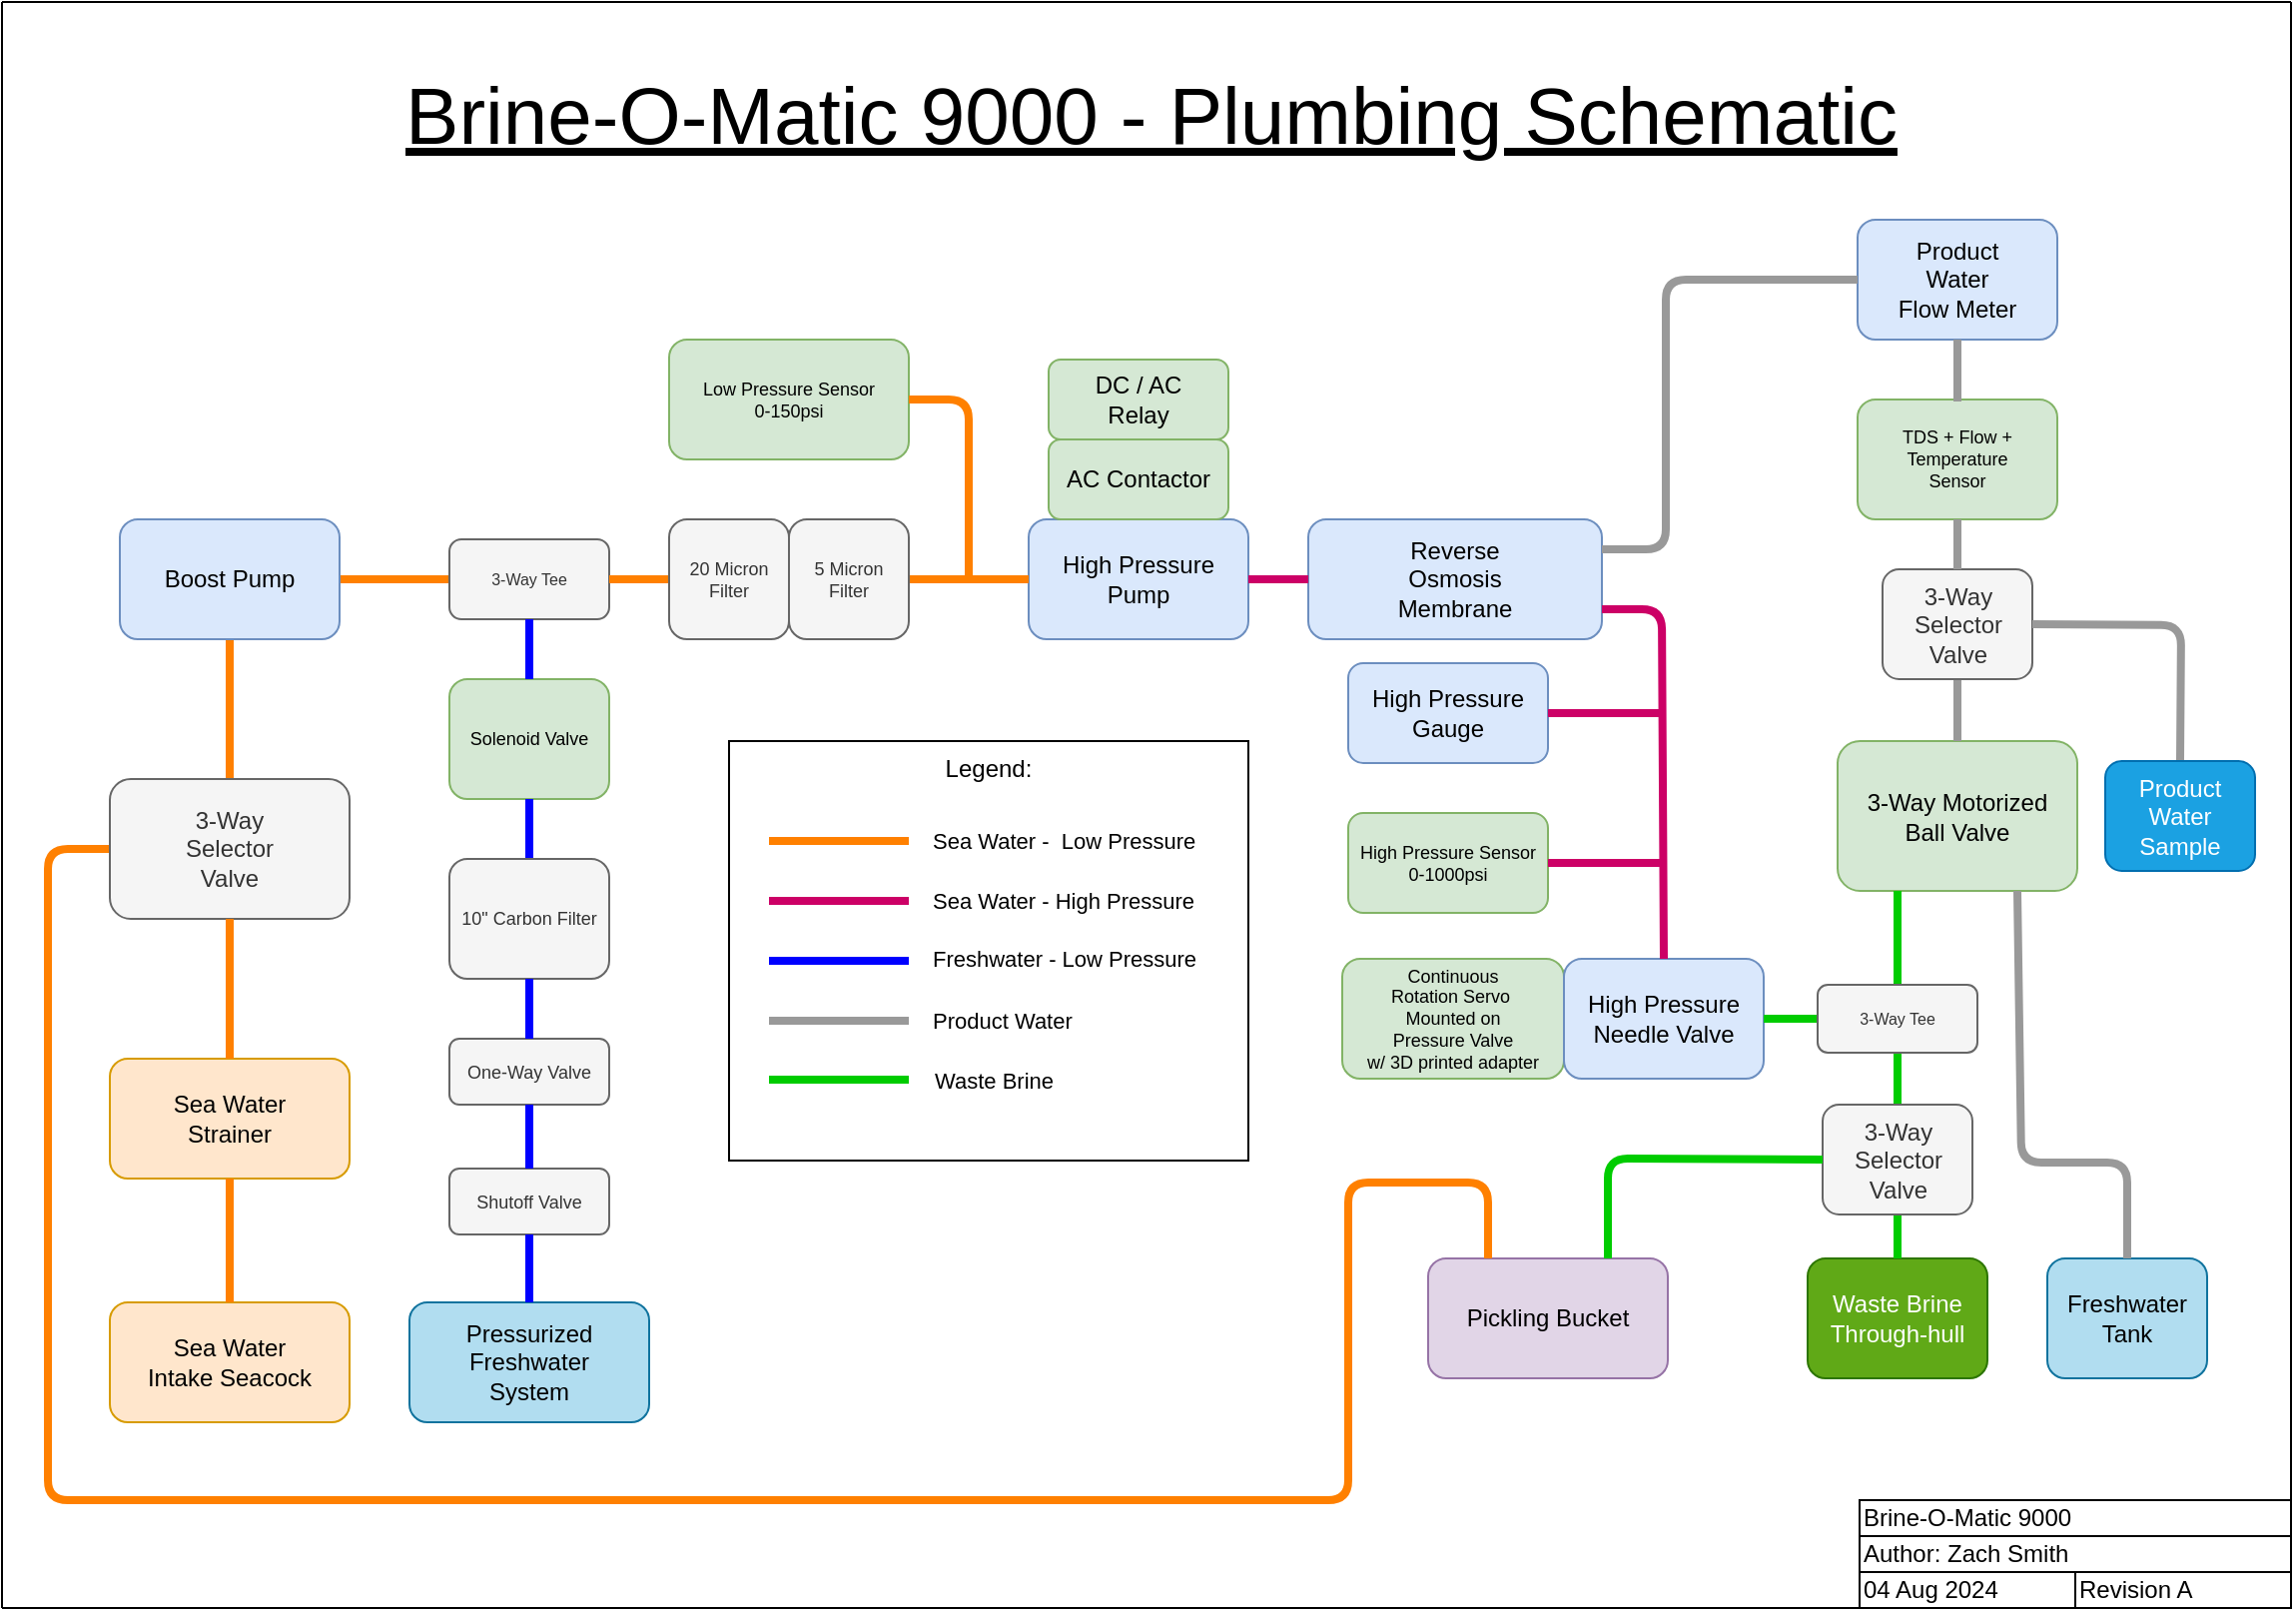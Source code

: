 <mxfile version="20.8.10" type="device" pages="5"><diagram name="Plumbing" id="s9Q_Oe5jp-m-_TonQCRC"><mxGraphModel dx="1026" dy="743" grid="1" gridSize="10" guides="1" tooltips="1" connect="1" arrows="1" fold="1" page="1" pageScale="1" pageWidth="1169" pageHeight="827" math="0" shadow="0"><root><mxCell id="0"/><mxCell id="1" parent="0"/><mxCell id="-MNuQgGnJ4OckJ70cWY_-1" value="Sea Water&lt;br&gt;Intake Seacock" style="rounded=1;whiteSpace=wrap;html=1;fillColor=#ffe6cc;strokeColor=#d79b00;" parent="1" vertex="1"><mxGeometry x="63" y="660" width="120" height="60" as="geometry"/></mxCell><mxCell id="-MNuQgGnJ4OckJ70cWY_-2" value="Pressurized&lt;br&gt;Freshwater&lt;br&gt;System" style="rounded=1;whiteSpace=wrap;html=1;fillColor=#b1ddf0;strokeColor=#10739e;" parent="1" vertex="1"><mxGeometry x="213" y="660" width="120" height="60" as="geometry"/></mxCell><mxCell id="-MNuQgGnJ4OckJ70cWY_-3" value="High Pressure&lt;br&gt;Pump" style="rounded=1;whiteSpace=wrap;html=1;fillColor=#dae8fc;strokeColor=#6c8ebf;" parent="1" vertex="1"><mxGeometry x="523" y="268" width="110" height="60" as="geometry"/></mxCell><mxCell id="-MNuQgGnJ4OckJ70cWY_-5" value="Pickling Bucket" style="rounded=1;whiteSpace=wrap;html=1;fillColor=#e1d5e7;strokeColor=#9673a6;" parent="1" vertex="1"><mxGeometry x="723" y="638" width="120" height="60" as="geometry"/></mxCell><mxCell id="-MNuQgGnJ4OckJ70cWY_-6" value="" style="endArrow=none;html=1;rounded=1;exitX=0.25;exitY=0;exitDx=0;exitDy=0;strokeColor=#FF8000;strokeWidth=4;entryX=0;entryY=0.5;entryDx=0;entryDy=0;" parent="1" source="-MNuQgGnJ4OckJ70cWY_-5" target="xk8X1PgAj_ympIO71ERe-3" edge="1"><mxGeometry width="50" height="50" relative="1" as="geometry"><mxPoint x="223" y="348" as="sourcePoint"/><mxPoint x="62" y="369" as="targetPoint"/><Array as="points"><mxPoint x="753" y="600"/><mxPoint x="683" y="600"/><mxPoint x="683" y="759"/><mxPoint x="32" y="759"/><mxPoint x="32" y="433"/></Array></mxGeometry></mxCell><mxCell id="-MNuQgGnJ4OckJ70cWY_-9" value="" style="endArrow=none;html=1;rounded=0;exitX=0.5;exitY=1;exitDx=0;exitDy=0;entryX=0.5;entryY=0;entryDx=0;entryDy=0;strokeColor=#FF8000;strokeWidth=4;startArrow=none;" parent="1" source="mxBi1sbR29ABcLYBnAvx-1" target="xk8X1PgAj_ympIO71ERe-3" edge="1"><mxGeometry width="50" height="50" relative="1" as="geometry"><mxPoint x="183" y="298" as="sourcePoint"/><mxPoint x="243" y="298" as="targetPoint"/></mxGeometry></mxCell><mxCell id="-MNuQgGnJ4OckJ70cWY_-10" value="One-Way Valve" style="rounded=1;whiteSpace=wrap;html=1;glass=0;shadow=0;fontSize=9;fillColor=#f5f5f5;fontColor=#333333;strokeColor=#666666;" parent="1" vertex="1"><mxGeometry x="233" y="528" width="80" height="33" as="geometry"/></mxCell><mxCell id="-MNuQgGnJ4OckJ70cWY_-13" value="Solenoid Valve" style="rounded=1;whiteSpace=wrap;html=1;fillColor=#d5e8d4;strokeColor=#82b366;fontSize=9;" parent="1" vertex="1"><mxGeometry x="233" y="348" width="80" height="60" as="geometry"/></mxCell><mxCell id="-MNuQgGnJ4OckJ70cWY_-15" value="" style="endArrow=none;html=1;rounded=0;strokeColor=#0000FF;strokeWidth=4;exitX=0.5;exitY=1;exitDx=0;exitDy=0;entryX=0.5;entryY=0;entryDx=0;entryDy=0;" parent="1" source="-MNuQgGnJ4OckJ70cWY_-13" target="-MNuQgGnJ4OckJ70cWY_-37" edge="1"><mxGeometry width="50" height="50" relative="1" as="geometry"><mxPoint x="273" y="484" as="sourcePoint"/><mxPoint x="273" y="524" as="targetPoint"/></mxGeometry></mxCell><mxCell id="-MNuQgGnJ4OckJ70cWY_-16" value="Reverse&lt;br&gt;Osmosis&lt;br&gt;Membrane" style="rounded=1;whiteSpace=wrap;html=1;fillColor=#dae8fc;strokeColor=#6c8ebf;" parent="1" vertex="1"><mxGeometry x="663" y="268" width="147" height="60" as="geometry"/></mxCell><mxCell id="-MNuQgGnJ4OckJ70cWY_-19" value="" style="endArrow=none;html=1;rounded=0;exitX=1;exitY=0.5;exitDx=0;exitDy=0;entryX=0;entryY=0.5;entryDx=0;entryDy=0;strokeColor=#CC0066;strokeWidth=4;startArrow=none;" parent="1" source="-MNuQgGnJ4OckJ70cWY_-3" target="-MNuQgGnJ4OckJ70cWY_-16" edge="1"><mxGeometry width="50" height="50" relative="1" as="geometry"><mxPoint x="659" y="298" as="sourcePoint"/><mxPoint x="373" y="308" as="targetPoint"/></mxGeometry></mxCell><mxCell id="-MNuQgGnJ4OckJ70cWY_-20" value="High Pressure Sensor&lt;br style=&quot;font-size: 9px;&quot;&gt;0-1000psi" style="rounded=1;whiteSpace=wrap;html=1;fillColor=#d5e8d4;strokeColor=#82b366;fontSize=9;" parent="1" vertex="1"><mxGeometry x="683" y="415" width="100" height="50" as="geometry"/></mxCell><mxCell id="-MNuQgGnJ4OckJ70cWY_-22" value="AC Contactor" style="rounded=1;whiteSpace=wrap;html=1;fillColor=#d5e8d4;strokeColor=#82b366;" parent="1" vertex="1"><mxGeometry x="533" y="228" width="90" height="40" as="geometry"/></mxCell><mxCell id="-MNuQgGnJ4OckJ70cWY_-24" value="3-Way Motorized&lt;br&gt;Ball Valve" style="rounded=1;whiteSpace=wrap;html=1;fillColor=#d5e8d4;strokeColor=#82b366;" parent="1" vertex="1"><mxGeometry x="928" y="379" width="120" height="75" as="geometry"/></mxCell><mxCell id="-MNuQgGnJ4OckJ70cWY_-25" value="TDS + Flow + Temperature&lt;br style=&quot;font-size: 9px;&quot;&gt;Sensor" style="rounded=1;whiteSpace=wrap;html=1;fillColor=#d5e8d4;strokeColor=#82b366;fontSize=9;" parent="1" vertex="1"><mxGeometry x="938" y="208" width="100" height="60" as="geometry"/></mxCell><mxCell id="-MNuQgGnJ4OckJ70cWY_-29" value="Waste Brine&lt;br&gt;Through-hull" style="rounded=1;whiteSpace=wrap;html=1;fillColor=#60a917;fontColor=#ffffff;strokeColor=#2D7600;" parent="1" vertex="1"><mxGeometry x="913" y="638" width="90" height="60" as="geometry"/></mxCell><mxCell id="-MNuQgGnJ4OckJ70cWY_-30" value="" style="endArrow=none;html=1;strokeColor=#00CC00;strokeWidth=4;exitX=0.5;exitY=0;exitDx=0;exitDy=0;entryX=0.25;entryY=1;entryDx=0;entryDy=0;rounded=1;" parent="1" source="xk8X1PgAj_ympIO71ERe-37" target="-MNuQgGnJ4OckJ70cWY_-24" edge="1"><mxGeometry width="50" height="50" relative="1" as="geometry"><mxPoint x="1003" y="448" as="sourcePoint"/><mxPoint x="933" y="338" as="targetPoint"/></mxGeometry></mxCell><mxCell id="-MNuQgGnJ4OckJ70cWY_-32" value="Continuous&lt;br style=&quot;font-size: 9px;&quot;&gt;Rotation Servo&amp;nbsp;&lt;br style=&quot;font-size: 9px;&quot;&gt;Mounted on&lt;br style=&quot;font-size: 9px;&quot;&gt;Pressure Valve&lt;br style=&quot;font-size: 9px;&quot;&gt;w/ 3D printed adapter" style="rounded=1;whiteSpace=wrap;html=1;fillColor=#d5e8d4;strokeColor=#82b366;fontSize=9;" parent="1" vertex="1"><mxGeometry x="680" y="488" width="111" height="60" as="geometry"/></mxCell><mxCell id="-MNuQgGnJ4OckJ70cWY_-34" value="Freshwater&lt;br&gt;Tank" style="rounded=1;whiteSpace=wrap;html=1;fillColor=#b1ddf0;strokeColor=#10739e;" parent="1" vertex="1"><mxGeometry x="1033" y="638" width="80" height="60" as="geometry"/></mxCell><mxCell id="-MNuQgGnJ4OckJ70cWY_-37" value="10&quot; Carbon Filter" style="rounded=1;whiteSpace=wrap;html=1;fontSize=9;fillColor=#f5f5f5;fontColor=#333333;strokeColor=#666666;" parent="1" vertex="1"><mxGeometry x="233" y="438" width="80" height="60" as="geometry"/></mxCell><mxCell id="-MNuQgGnJ4OckJ70cWY_-40" value="Shutoff Valve" style="rounded=1;whiteSpace=wrap;html=1;fontSize=9;fillColor=#f5f5f5;fontColor=#333333;strokeColor=#666666;" parent="1" vertex="1"><mxGeometry x="233" y="593" width="80" height="33" as="geometry"/></mxCell><mxCell id="-MNuQgGnJ4OckJ70cWY_-42" value="&lt;span style=&quot;font-size: 40px;&quot;&gt;Brine-O-Matic 9000 - Plumbing Schematic&lt;/span&gt;" style="text;html=1;strokeColor=none;fillColor=none;align=center;verticalAlign=middle;whiteSpace=wrap;rounded=0;fontSize=40;perimeterSpacing=0;fontStyle=4" parent="1" vertex="1"><mxGeometry x="152" y="50" width="865" height="30" as="geometry"/></mxCell><mxCell id="xk8X1PgAj_ympIO71ERe-2" value="" style="endArrow=none;html=1;rounded=1;exitX=0.5;exitY=0;exitDx=0;exitDy=0;entryX=0.5;entryY=1;entryDx=0;entryDy=0;strokeColor=#FF8000;strokeWidth=4;startArrow=none;" parent="1" target="xk8X1PgAj_ympIO71ERe-1" edge="1"><mxGeometry width="50" height="50" relative="1" as="geometry"><mxPoint x="123" y="538" as="sourcePoint"/><mxPoint x="257" y="408" as="targetPoint"/></mxGeometry></mxCell><mxCell id="xk8X1PgAj_ympIO71ERe-1" value="Sea Water&lt;br&gt;Strainer" style="rounded=1;whiteSpace=wrap;html=1;fillColor=#ffe6cc;strokeColor=#d79b00;" parent="1" vertex="1"><mxGeometry x="63" y="538" width="120" height="60" as="geometry"/></mxCell><mxCell id="xk8X1PgAj_ympIO71ERe-3" value="3-Way&lt;br&gt;Selector&lt;br&gt;Valve" style="rounded=1;whiteSpace=wrap;html=1;fillColor=#f5f5f5;strokeColor=#666666;fontColor=#333333;" parent="1" vertex="1"><mxGeometry x="63" y="398" width="120" height="70" as="geometry"/></mxCell><mxCell id="xk8X1PgAj_ympIO71ERe-5" value="" style="endArrow=none;html=1;rounded=1;exitX=0.5;exitY=0;exitDx=0;exitDy=0;entryX=0.5;entryY=1;entryDx=0;entryDy=0;strokeColor=#FF8000;strokeWidth=4;" parent="1" source="-MNuQgGnJ4OckJ70cWY_-1" target="xk8X1PgAj_ympIO71ERe-1" edge="1"><mxGeometry width="50" height="50" relative="1" as="geometry"><mxPoint x="123" y="578.0" as="sourcePoint"/><mxPoint x="123" y="578" as="targetPoint"/></mxGeometry></mxCell><mxCell id="xk8X1PgAj_ympIO71ERe-10" value="" style="endArrow=none;html=1;rounded=0;strokeColor=#FF8000;strokeWidth=4;exitX=0;exitY=0.5;exitDx=0;exitDy=0;entryX=1;entryY=0.5;entryDx=0;entryDy=0;" parent="1" source="xk8X1PgAj_ympIO71ERe-18" target="mxBi1sbR29ABcLYBnAvx-1" edge="1"><mxGeometry width="50" height="50" relative="1" as="geometry"><mxPoint x="263" y="298" as="sourcePoint"/><mxPoint x="212" y="209" as="targetPoint"/></mxGeometry></mxCell><mxCell id="xk8X1PgAj_ympIO71ERe-18" value="3-Way Tee" style="rounded=1;whiteSpace=wrap;html=1;fillColor=#f5f5f5;strokeColor=#666666;fontColor=#333333;fontSize=8;" parent="1" vertex="1"><mxGeometry x="233" y="278" width="80" height="40" as="geometry"/></mxCell><mxCell id="xk8X1PgAj_ympIO71ERe-19" value="" style="endArrow=none;html=1;rounded=0;strokeColor=#0000FF;strokeWidth=4;exitX=0.5;exitY=1;exitDx=0;exitDy=0;entryX=0.5;entryY=0;entryDx=0;entryDy=0;" parent="1" source="xk8X1PgAj_ympIO71ERe-18" target="-MNuQgGnJ4OckJ70cWY_-13" edge="1"><mxGeometry width="50" height="50" relative="1" as="geometry"><mxPoint x="283" y="518" as="sourcePoint"/><mxPoint x="273" y="354" as="targetPoint"/></mxGeometry></mxCell><mxCell id="xk8X1PgAj_ympIO71ERe-21" value="" style="endArrow=none;html=1;rounded=0;entryX=0;entryY=0.5;entryDx=0;entryDy=0;strokeColor=#FF8000;strokeWidth=4;exitX=1;exitY=0.5;exitDx=0;exitDy=0;" parent="1" source="xk8X1PgAj_ympIO71ERe-18" target="xk8X1PgAj_ympIO71ERe-34" edge="1"><mxGeometry width="50" height="50" relative="1" as="geometry"><mxPoint x="273" y="308" as="sourcePoint"/><mxPoint x="243" y="308" as="targetPoint"/></mxGeometry></mxCell><mxCell id="xk8X1PgAj_ympIO71ERe-26" value="" style="endArrow=none;html=1;rounded=1;exitX=0.5;exitY=1;exitDx=0;exitDy=0;entryX=0.5;entryY=0;entryDx=0;entryDy=0;strokeColor=#999999;strokeWidth=4;startArrow=none;" parent="1" source="nBABSvvYTCejmPRuXyWy-6" target="-MNuQgGnJ4OckJ70cWY_-24" edge="1"><mxGeometry width="50" height="50" relative="1" as="geometry"><mxPoint x="973" y="148" as="sourcePoint"/><mxPoint x="933" y="226.5" as="targetPoint"/></mxGeometry></mxCell><mxCell id="xk8X1PgAj_ympIO71ERe-34" value="20 Micron&lt;br&gt;Filter" style="rounded=1;whiteSpace=wrap;html=1;fillColor=#f5f5f5;strokeColor=#666666;fontSize=9;fontColor=#333333;" parent="1" vertex="1"><mxGeometry x="343" y="268" width="60" height="60" as="geometry"/></mxCell><mxCell id="xk8X1PgAj_ympIO71ERe-36" value="" style="endArrow=none;html=1;rounded=1;exitX=0.75;exitY=1;exitDx=0;exitDy=0;entryX=0.5;entryY=0;entryDx=0;entryDy=0;strokeColor=#999999;strokeWidth=4;startArrow=none;" parent="1" source="-MNuQgGnJ4OckJ70cWY_-24" target="-MNuQgGnJ4OckJ70cWY_-34" edge="1"><mxGeometry width="50" height="50" relative="1" as="geometry"><mxPoint x="1073" y="298" as="sourcePoint"/><mxPoint x="1103" y="592" as="targetPoint"/><Array as="points"><mxPoint x="1020" y="590"/><mxPoint x="1073" y="590"/></Array></mxGeometry></mxCell><mxCell id="VBWnKVWzw87caclz2Ucf-1" value="Legend:" style="rounded=0;whiteSpace=wrap;html=1;verticalAlign=top;movable=1;resizable=1;rotatable=1;deletable=1;editable=1;connectable=1;" parent="1" vertex="1"><mxGeometry x="373" y="379" width="260" height="210" as="geometry"/></mxCell><mxCell id="VBWnKVWzw87caclz2Ucf-2" value="" style="endArrow=none;html=1;rounded=1;exitX=0.5;exitY=0;exitDx=0;exitDy=0;strokeColor=#FF8000;strokeWidth=4;" parent="1" edge="1"><mxGeometry width="50" height="50" relative="1" as="geometry"><mxPoint x="393" y="429" as="sourcePoint"/><mxPoint x="463" y="429" as="targetPoint"/></mxGeometry></mxCell><mxCell id="VBWnKVWzw87caclz2Ucf-3" value="Sea Water -&amp;nbsp; Low Pressure" style="edgeLabel;html=1;align=left;verticalAlign=middle;resizable=0;points=[];" parent="VBWnKVWzw87caclz2Ucf-2" vertex="1" connectable="0"><mxGeometry x="0.457" y="-1" relative="1" as="geometry"><mxPoint x="29" y="-1" as="offset"/></mxGeometry></mxCell><mxCell id="VBWnKVWzw87caclz2Ucf-4" value="" style="endArrow=none;html=1;rounded=0;strokeColor=#0000FF;strokeWidth=4;entryX=0.5;entryY=0;entryDx=0;entryDy=0;" parent="1" edge="1"><mxGeometry width="50" height="50" relative="1" as="geometry"><mxPoint x="463" y="489" as="sourcePoint"/><mxPoint x="393" y="489" as="targetPoint"/></mxGeometry></mxCell><mxCell id="VBWnKVWzw87caclz2Ucf-5" value="Freshwater - Low Pressure" style="edgeLabel;html=1;align=left;verticalAlign=middle;resizable=0;points=[];" parent="VBWnKVWzw87caclz2Ucf-4" vertex="1" connectable="0"><mxGeometry x="-0.286" y="1" relative="1" as="geometry"><mxPoint x="35" y="-2" as="offset"/></mxGeometry></mxCell><mxCell id="VBWnKVWzw87caclz2Ucf-6" value="" style="endArrow=none;html=1;rounded=0;strokeColor=#CC0066;strokeWidth=4;" parent="1" edge="1"><mxGeometry width="50" height="50" relative="1" as="geometry"><mxPoint x="393" y="459" as="sourcePoint"/><mxPoint x="463" y="459" as="targetPoint"/></mxGeometry></mxCell><mxCell id="VBWnKVWzw87caclz2Ucf-7" value="Sea Water - High Pressure" style="edgeLabel;html=1;align=left;verticalAlign=middle;resizable=0;points=[];" parent="VBWnKVWzw87caclz2Ucf-6" vertex="1" connectable="0"><mxGeometry x="0.466" y="1" relative="1" as="geometry"><mxPoint x="28" y="1" as="offset"/></mxGeometry></mxCell><mxCell id="VBWnKVWzw87caclz2Ucf-8" value="" style="endArrow=none;html=1;rounded=1;strokeColor=#999999;strokeWidth=4;" parent="1" edge="1"><mxGeometry width="50" height="50" relative="1" as="geometry"><mxPoint x="463" y="519" as="sourcePoint"/><mxPoint x="393" y="519" as="targetPoint"/></mxGeometry></mxCell><mxCell id="VBWnKVWzw87caclz2Ucf-9" value="Product Water" style="edgeLabel;html=1;align=left;verticalAlign=middle;resizable=0;points=[];" parent="VBWnKVWzw87caclz2Ucf-8" vertex="1" connectable="0"><mxGeometry x="-0.662" y="-2" relative="1" as="geometry"><mxPoint x="22" y="2" as="offset"/></mxGeometry></mxCell><mxCell id="VBWnKVWzw87caclz2Ucf-11" value="" style="endArrow=none;html=1;rounded=0;entryX=0.5;entryY=0;entryDx=0;entryDy=0;strokeColor=#00CC00;strokeWidth=4;exitX=0.5;exitY=1;exitDx=0;exitDy=0;startArrow=none;" parent="1" source="nBABSvvYTCejmPRuXyWy-2" target="-MNuQgGnJ4OckJ70cWY_-29" edge="1"><mxGeometry width="50" height="50" relative="1" as="geometry"><mxPoint x="983" y="541" as="sourcePoint"/><mxPoint x="983" y="376.5" as="targetPoint"/></mxGeometry></mxCell><mxCell id="VBWnKVWzw87caclz2Ucf-12" value="" style="endArrow=none;html=1;rounded=0;strokeColor=#00CC00;strokeWidth=4;" parent="1" edge="1"><mxGeometry width="50" height="50" relative="1" as="geometry"><mxPoint x="393" y="548.47" as="sourcePoint"/><mxPoint x="463" y="548.47" as="targetPoint"/></mxGeometry></mxCell><mxCell id="VBWnKVWzw87caclz2Ucf-13" value="Waste Brine" style="edgeLabel;html=1;align=left;verticalAlign=middle;resizable=0;points=[];" parent="VBWnKVWzw87caclz2Ucf-12" vertex="1" connectable="0"><mxGeometry x="0.658" y="-1" relative="1" as="geometry"><mxPoint x="23" y="-1" as="offset"/></mxGeometry></mxCell><mxCell id="VBWnKVWzw87caclz2Ucf-15" value="Author: Zach Smith" style="rounded=0;whiteSpace=wrap;html=1;fillColor=none;align=left;movable=0;resizable=0;rotatable=0;deletable=0;editable=0;connectable=0;" parent="1" vertex="1"><mxGeometry x="939" y="777" width="216" height="18" as="geometry"/></mxCell><mxCell id="VBWnKVWzw87caclz2Ucf-16" value="Brine-O-Matic 9000" style="rounded=0;whiteSpace=wrap;html=1;fillColor=none;align=left;movable=0;resizable=0;rotatable=0;deletable=0;editable=0;connectable=0;" parent="1" vertex="1"><mxGeometry x="939" y="759" width="216" height="18" as="geometry"/></mxCell><mxCell id="VBWnKVWzw87caclz2Ucf-17" value="Revision A" style="rounded=0;whiteSpace=wrap;html=1;fillColor=none;align=left;movable=0;resizable=0;rotatable=0;deletable=0;editable=0;connectable=0;" parent="1" vertex="1"><mxGeometry x="1047" y="795" width="108" height="18" as="geometry"/></mxCell><mxCell id="VBWnKVWzw87caclz2Ucf-18" value="04 Aug 2024" style="rounded=0;whiteSpace=wrap;html=1;fillColor=none;align=left;movable=0;resizable=0;rotatable=0;deletable=0;editable=0;connectable=0;" parent="1" vertex="1"><mxGeometry x="939" y="795" width="108" height="18" as="geometry"/></mxCell><mxCell id="VBWnKVWzw87caclz2Ucf-19" value="" style="endArrow=none;html=1;entryX=1;entryY=1;entryDx=0;entryDy=0;movable=0;resizable=0;rotatable=0;deletable=0;editable=0;connectable=0;" parent="1" target="VBWnKVWzw87caclz2Ucf-17" edge="1"><mxGeometry width="50" height="50" relative="1" as="geometry"><mxPoint x="9" y="813" as="sourcePoint"/><mxPoint x="965" y="879" as="targetPoint"/></mxGeometry></mxCell><mxCell id="VBWnKVWzw87caclz2Ucf-20" value="" style="endArrow=none;html=1;movable=0;resizable=0;rotatable=0;deletable=0;editable=0;connectable=0;" parent="1" edge="1"><mxGeometry width="50" height="50" relative="1" as="geometry"><mxPoint x="9" y="813" as="sourcePoint"/><mxPoint x="9" y="9" as="targetPoint"/></mxGeometry></mxCell><mxCell id="VBWnKVWzw87caclz2Ucf-21" value="" style="endArrow=none;html=1;movable=0;resizable=0;rotatable=0;deletable=0;editable=0;connectable=0;" parent="1" edge="1"><mxGeometry width="50" height="50" relative="1" as="geometry"><mxPoint x="1155" y="9" as="sourcePoint"/><mxPoint x="9" y="9" as="targetPoint"/></mxGeometry></mxCell><mxCell id="VBWnKVWzw87caclz2Ucf-22" value="" style="endArrow=none;html=1;entryX=1;entryY=1;entryDx=0;entryDy=0;movable=0;resizable=0;rotatable=0;deletable=0;editable=0;connectable=0;" parent="1" target="VBWnKVWzw87caclz2Ucf-17" edge="1"><mxGeometry width="50" height="50" relative="1" as="geometry"><mxPoint x="1155" y="9" as="sourcePoint"/><mxPoint x="1103" y="171" as="targetPoint"/></mxGeometry></mxCell><mxCell id="mxBi1sbR29ABcLYBnAvx-1" value="Boost Pump" style="rounded=1;whiteSpace=wrap;html=1;fillColor=#dae8fc;strokeColor=#6c8ebf;" parent="1" vertex="1"><mxGeometry x="68" y="268" width="110" height="60" as="geometry"/></mxCell><mxCell id="mxBi1sbR29ABcLYBnAvx-3" value="" style="endArrow=none;html=1;rounded=1;entryX=0.5;entryY=0;entryDx=0;entryDy=0;strokeColor=#FF8000;strokeWidth=4;startArrow=none;exitX=0.5;exitY=1;exitDx=0;exitDy=0;" parent="1" source="xk8X1PgAj_ympIO71ERe-3" target="xk8X1PgAj_ympIO71ERe-1" edge="1"><mxGeometry width="50" height="50" relative="1" as="geometry"><mxPoint x="172" y="509" as="sourcePoint"/><mxPoint x="133" y="343" as="targetPoint"/></mxGeometry></mxCell><mxCell id="mxBi1sbR29ABcLYBnAvx-5" value="" style="endArrow=none;html=1;rounded=0;entryX=0;entryY=0.5;entryDx=0;entryDy=0;strokeColor=#FF8000;strokeWidth=4;startArrow=none;exitX=1;exitY=0.5;exitDx=0;exitDy=0;" parent="1" source="mxBi1sbR29ABcLYBnAvx-13" target="-MNuQgGnJ4OckJ70cWY_-3" edge="1"><mxGeometry width="50" height="50" relative="1" as="geometry"><mxPoint x="503" y="348" as="sourcePoint"/><mxPoint x="408" y="308" as="targetPoint"/></mxGeometry></mxCell><mxCell id="mxBi1sbR29ABcLYBnAvx-6" value="Low Pressure Sensor&lt;br style=&quot;font-size: 9px;&quot;&gt;0-150psi" style="rounded=1;whiteSpace=wrap;html=1;fillColor=#d5e8d4;strokeColor=#82b366;fontSize=9;" parent="1" vertex="1"><mxGeometry x="343" y="178" width="120" height="60" as="geometry"/></mxCell><mxCell id="mxBi1sbR29ABcLYBnAvx-7" value="" style="endArrow=none;html=1;rounded=1;strokeColor=#FF8000;strokeWidth=4;exitX=1;exitY=0.5;exitDx=0;exitDy=0;" parent="1" source="mxBi1sbR29ABcLYBnAvx-6" edge="1"><mxGeometry width="50" height="50" relative="1" as="geometry"><mxPoint x="323" y="308" as="sourcePoint"/><mxPoint x="493" y="298" as="targetPoint"/><Array as="points"><mxPoint x="493" y="208"/></Array></mxGeometry></mxCell><mxCell id="mxBi1sbR29ABcLYBnAvx-8" value="" style="endArrow=none;html=1;rounded=0;strokeColor=#0000FF;strokeWidth=4;exitX=0.5;exitY=0;exitDx=0;exitDy=0;entryX=0.5;entryY=1;entryDx=0;entryDy=0;" parent="1" source="-MNuQgGnJ4OckJ70cWY_-10" target="-MNuQgGnJ4OckJ70cWY_-37" edge="1"><mxGeometry width="50" height="50" relative="1" as="geometry"><mxPoint x="283" y="418.0" as="sourcePoint"/><mxPoint x="283" y="448" as="targetPoint"/></mxGeometry></mxCell><mxCell id="mxBi1sbR29ABcLYBnAvx-9" value="" style="endArrow=none;html=1;rounded=0;strokeColor=#0000FF;strokeWidth=4;exitX=0.5;exitY=1;exitDx=0;exitDy=0;entryX=0.5;entryY=0;entryDx=0;entryDy=0;" parent="1" source="-MNuQgGnJ4OckJ70cWY_-10" target="-MNuQgGnJ4OckJ70cWY_-40" edge="1"><mxGeometry width="50" height="50" relative="1" as="geometry"><mxPoint x="283" y="538" as="sourcePoint"/><mxPoint x="283" y="508" as="targetPoint"/></mxGeometry></mxCell><mxCell id="mxBi1sbR29ABcLYBnAvx-10" value="" style="endArrow=none;html=1;rounded=0;strokeColor=#0000FF;strokeWidth=4;exitX=0.5;exitY=0;exitDx=0;exitDy=0;entryX=0.5;entryY=1;entryDx=0;entryDy=0;" parent="1" source="-MNuQgGnJ4OckJ70cWY_-2" target="-MNuQgGnJ4OckJ70cWY_-40" edge="1"><mxGeometry width="50" height="50" relative="1" as="geometry"><mxPoint x="283" y="571.0" as="sourcePoint"/><mxPoint x="283" y="603" as="targetPoint"/></mxGeometry></mxCell><mxCell id="mxBi1sbR29ABcLYBnAvx-14" value="" style="endArrow=none;html=1;rounded=0;entryX=0;entryY=0.5;entryDx=0;entryDy=0;strokeColor=#FF8000;strokeWidth=4;exitX=1;exitY=0.5;exitDx=0;exitDy=0;" parent="1" source="xk8X1PgAj_ympIO71ERe-34" target="mxBi1sbR29ABcLYBnAvx-13" edge="1"><mxGeometry width="50" height="50" relative="1" as="geometry"><mxPoint x="373" y="298" as="sourcePoint"/><mxPoint x="448" y="298" as="targetPoint"/></mxGeometry></mxCell><mxCell id="mxBi1sbR29ABcLYBnAvx-13" value="5 Micron&lt;br&gt;Filter" style="rounded=1;whiteSpace=wrap;html=1;fillColor=#f5f5f5;strokeColor=#666666;fontSize=9;fontColor=#333333;" parent="1" vertex="1"><mxGeometry x="403" y="268" width="60" height="60" as="geometry"/></mxCell><mxCell id="mxBi1sbR29ABcLYBnAvx-15" value="High Pressure&lt;br&gt;Needle Valve" style="rounded=1;whiteSpace=wrap;html=1;fillColor=#dae8fc;strokeColor=#6c8ebf;" parent="1" vertex="1"><mxGeometry x="791" y="488" width="100" height="60" as="geometry"/></mxCell><mxCell id="mxBi1sbR29ABcLYBnAvx-16" value="" style="endArrow=none;html=1;rounded=1;exitX=0.5;exitY=0;exitDx=0;exitDy=0;entryX=1;entryY=0.75;entryDx=0;entryDy=0;strokeColor=#CC0066;strokeWidth=4;startArrow=none;" parent="1" source="mxBi1sbR29ABcLYBnAvx-15" target="-MNuQgGnJ4OckJ70cWY_-16" edge="1"><mxGeometry width="50" height="50" relative="1" as="geometry"><mxPoint x="643" y="308.0" as="sourcePoint"/><mxPoint x="703" y="308.0" as="targetPoint"/><Array as="points"><mxPoint x="840" y="313"/></Array></mxGeometry></mxCell><mxCell id="mxBi1sbR29ABcLYBnAvx-17" value="High Pressure&lt;br&gt;Gauge" style="rounded=1;whiteSpace=wrap;html=1;fillColor=#dae8fc;strokeColor=#6c8ebf;" parent="1" vertex="1"><mxGeometry x="683" y="340" width="100" height="50" as="geometry"/></mxCell><mxCell id="mxBi1sbR29ABcLYBnAvx-20" value="" style="endArrow=none;html=1;rounded=0;entryX=1;entryY=0.5;entryDx=0;entryDy=0;strokeColor=#CC0066;strokeWidth=4;startArrow=none;" parent="1" target="-MNuQgGnJ4OckJ70cWY_-20" edge="1"><mxGeometry width="50" height="50" relative="1" as="geometry"><mxPoint x="840" y="440" as="sourcePoint"/><mxPoint x="853" y="412" as="targetPoint"/></mxGeometry></mxCell><mxCell id="mxBi1sbR29ABcLYBnAvx-22" value="" style="endArrow=none;html=1;rounded=1;entryX=0;entryY=0.5;entryDx=0;entryDy=0;strokeColor=#00CC00;strokeWidth=4;exitX=1;exitY=0.5;exitDx=0;exitDy=0;" parent="1" source="mxBi1sbR29ABcLYBnAvx-15" target="xk8X1PgAj_ympIO71ERe-37" edge="1"><mxGeometry width="50" height="50" relative="1" as="geometry"><mxPoint x="928" y="608" as="sourcePoint"/><mxPoint x="928" y="636" as="targetPoint"/></mxGeometry></mxCell><mxCell id="nBABSvvYTCejmPRuXyWy-1" value="DC / AC&lt;br&gt;Relay" style="rounded=1;whiteSpace=wrap;html=1;fillColor=#d5e8d4;strokeColor=#82b366;" parent="1" vertex="1"><mxGeometry x="533" y="188" width="90" height="40" as="geometry"/></mxCell><mxCell id="nBABSvvYTCejmPRuXyWy-3" value="" style="endArrow=none;html=1;rounded=0;entryX=0.5;entryY=0;entryDx=0;entryDy=0;strokeColor=#00CC00;strokeWidth=4;exitX=0.5;exitY=1;exitDx=0;exitDy=0;" parent="1" source="xk8X1PgAj_ympIO71ERe-37" target="nBABSvvYTCejmPRuXyWy-2" edge="1"><mxGeometry width="50" height="50" relative="1" as="geometry"><mxPoint x="970" y="550" as="sourcePoint"/><mxPoint x="958" y="623" as="targetPoint"/></mxGeometry></mxCell><mxCell id="nBABSvvYTCejmPRuXyWy-2" value="3-Way&lt;br&gt;Selector&lt;br&gt;Valve" style="rounded=1;whiteSpace=wrap;html=1;fillColor=#f5f5f5;strokeColor=#666666;fontColor=#333333;" parent="1" vertex="1"><mxGeometry x="920.5" y="561" width="75" height="55" as="geometry"/></mxCell><mxCell id="nBABSvvYTCejmPRuXyWy-4" value="" style="endArrow=none;html=1;rounded=1;entryX=0;entryY=0.5;entryDx=0;entryDy=0;strokeColor=#00CC00;strokeWidth=4;exitX=0.75;exitY=0;exitDx=0;exitDy=0;" parent="1" source="-MNuQgGnJ4OckJ70cWY_-5" target="nBABSvvYTCejmPRuXyWy-2" edge="1"><mxGeometry width="50" height="50" relative="1" as="geometry"><mxPoint x="968" y="545" as="sourcePoint"/><mxPoint x="968" y="571" as="targetPoint"/><Array as="points"><mxPoint x="813" y="588"/></Array></mxGeometry></mxCell><mxCell id="nBABSvvYTCejmPRuXyWy-6" value="3-Way&lt;br&gt;Selector&lt;br&gt;Valve" style="rounded=1;whiteSpace=wrap;html=1;fillColor=#f5f5f5;strokeColor=#666666;fontColor=#333333;" parent="1" vertex="1"><mxGeometry x="950.5" y="293" width="75" height="55" as="geometry"/></mxCell><mxCell id="nBABSvvYTCejmPRuXyWy-8" value="" style="endArrow=none;html=1;rounded=1;exitX=1;exitY=0.5;exitDx=0;exitDy=0;strokeColor=#999999;strokeWidth=4;startArrow=none;entryX=0.5;entryY=0;entryDx=0;entryDy=0;" parent="1" source="nBABSvvYTCejmPRuXyWy-6" target="nBABSvvYTCejmPRuXyWy-11" edge="1"><mxGeometry width="50" height="50" relative="1" as="geometry"><mxPoint x="1022" y="216.5" as="sourcePoint"/><mxPoint x="1112" y="179" as="targetPoint"/><Array as="points"><mxPoint x="1100" y="321"/></Array></mxGeometry></mxCell><mxCell id="nBABSvvYTCejmPRuXyWy-11" value="Product&lt;br&gt;Water&lt;br&gt;Sample" style="rounded=1;whiteSpace=wrap;html=1;fillColor=#1ba1e2;strokeColor=#006EAF;fontColor=#ffffff;" parent="1" vertex="1"><mxGeometry x="1062" y="389" width="75" height="55" as="geometry"/></mxCell><mxCell id="nBABSvvYTCejmPRuXyWy-12" value="Product&lt;br&gt;Water&lt;br&gt;Flow Meter" style="rounded=1;whiteSpace=wrap;html=1;fillColor=#dae8fc;strokeColor=#6c8ebf;" parent="1" vertex="1"><mxGeometry x="938" y="118" width="100" height="60" as="geometry"/></mxCell><mxCell id="nBABSvvYTCejmPRuXyWy-15" value="" style="endArrow=none;html=1;rounded=1;exitX=0.5;exitY=0;exitDx=0;exitDy=0;entryX=0.5;entryY=1;entryDx=0;entryDy=0;strokeColor=#999999;strokeWidth=4;startArrow=none;" parent="1" source="nBABSvvYTCejmPRuXyWy-6" target="-MNuQgGnJ4OckJ70cWY_-25" edge="1"><mxGeometry width="50" height="50" relative="1" as="geometry"><mxPoint x="998" y="352" as="sourcePoint"/><mxPoint x="998" y="389.0" as="targetPoint"/></mxGeometry></mxCell><mxCell id="nBABSvvYTCejmPRuXyWy-16" value="" style="endArrow=none;html=1;rounded=1;exitX=1;exitY=0.25;exitDx=0;exitDy=0;entryX=0;entryY=0.5;entryDx=0;entryDy=0;strokeColor=#999999;strokeWidth=4;startArrow=none;" parent="1" source="-MNuQgGnJ4OckJ70cWY_-16" target="nBABSvvYTCejmPRuXyWy-12" edge="1"><mxGeometry width="50" height="50" relative="1" as="geometry"><mxPoint x="998" y="303.0" as="sourcePoint"/><mxPoint x="998" y="278.0" as="targetPoint"/><Array as="points"><mxPoint x="842" y="283"/><mxPoint x="842" y="148"/></Array></mxGeometry></mxCell><mxCell id="nBABSvvYTCejmPRuXyWy-17" value="" style="endArrow=none;html=1;rounded=1;entryX=0.5;entryY=1;entryDx=0;entryDy=0;strokeColor=#999999;strokeWidth=4;startArrow=none;" parent="1" target="nBABSvvYTCejmPRuXyWy-12" edge="1"><mxGeometry width="50" height="50" relative="1" as="geometry"><mxPoint x="988" y="209" as="sourcePoint"/><mxPoint x="998" y="278.0" as="targetPoint"/></mxGeometry></mxCell><mxCell id="nBABSvvYTCejmPRuXyWy-18" value="" style="endArrow=none;html=1;rounded=0;entryX=1;entryY=0.5;entryDx=0;entryDy=0;strokeColor=#CC0066;strokeWidth=4;startArrow=none;" parent="1" target="mxBi1sbR29ABcLYBnAvx-17" edge="1"><mxGeometry width="50" height="50" relative="1" as="geometry"><mxPoint x="840" y="365" as="sourcePoint"/><mxPoint x="803" y="448" as="targetPoint"/></mxGeometry></mxCell><mxCell id="xk8X1PgAj_ympIO71ERe-37" value="3-Way Tee" style="rounded=1;whiteSpace=wrap;html=1;fillColor=#f5f5f5;strokeColor=#666666;fontColor=#333333;fontSize=8;" parent="1" vertex="1"><mxGeometry x="918" y="501" width="80" height="34" as="geometry"/></mxCell></root></mxGraphModel></diagram><diagram id="Gk8CQNgwNJ0ScXjYUdIb" name="Electrical"><mxGraphModel dx="1026" dy="743" grid="1" gridSize="10" guides="1" tooltips="1" connect="1" arrows="1" fold="1" page="1" pageScale="1" pageWidth="1169" pageHeight="827" math="0" shadow="0"><root><mxCell id="0"/><mxCell id="1" parent="0"/><mxCell id="c68PHUh7lPbilYDs5Uv5-1" value="ESP32-S3&lt;br&gt;Controller&lt;br&gt;Board" style="rounded=1;whiteSpace=wrap;html=1;fillColor=#e1d5e7;strokeColor=#9673a6;" parent="1" vertex="1"><mxGeometry x="415" y="348" width="340" height="170" as="geometry"/></mxCell><mxCell id="Wa-weY9IglDl5czc0okd-1" value="Freshwater&lt;br style=&quot;font-size: 12px;&quot;&gt;Flush&lt;br style=&quot;font-size: 12px;&quot;&gt;Solenoid&lt;br&gt;(20W)" style="rounded=1;whiteSpace=wrap;html=1;fillColor=#d5e8d4;strokeColor=#82b366;fontSize=12;" parent="1" vertex="1"><mxGeometry x="270" y="660" width="80" height="75" as="geometry"/></mxCell><mxCell id="EnFyr56ZmcHdMv1QGXc6-1" value="120VAC / 230VAC&lt;br&gt;HP Motor:&lt;br&gt;&lt;br style=&quot;font-size: 10px;&quot;&gt;DC / AC Relay to&lt;br style=&quot;font-size: 10px;&quot;&gt;AC Contactor" style="rounded=1;whiteSpace=wrap;html=1;fillColor=#d5e8d4;strokeColor=#82b366;fontSize=10;" parent="1" vertex="1"><mxGeometry x="430" y="660" width="100" height="75" as="geometry"/></mxCell><mxCell id="Ky6bJvXeSxxW2Gggxned-1" value="High Pressure&lt;br style=&quot;font-size: 10px;&quot;&gt;Valve Control&lt;br&gt;&lt;br&gt;Diverter Valve" style="rounded=1;whiteSpace=wrap;html=1;fillColor=#d5e8d4;strokeColor=#82b366;fontSize=10;" parent="1" vertex="1"><mxGeometry x="720" y="660" width="120" height="75" as="geometry"/></mxCell><mxCell id="gpwp8jfDk5I0QbGg7k9t-1" value="TDS Sensor&lt;br&gt;0-2.3v ouput" style="rounded=1;whiteSpace=wrap;html=1;fillColor=#d5e8d4;strokeColor=#82b366;fontSize=9;" parent="1" vertex="1"><mxGeometry x="440" y="129" width="120" height="60" as="geometry"/></mxCell><mxCell id="0qaPMV06VSzTvGZQRaV4-1" value="Diverter&lt;br&gt;Valve&lt;br&gt;(5W)" style="rounded=1;whiteSpace=wrap;html=1;fillColor=#d5e8d4;strokeColor=#82b366;" parent="1" vertex="1"><mxGeometry x="350" y="660" width="80" height="75" as="geometry"/></mxCell><mxCell id="0qaPMV06VSzTvGZQRaV4-2" value="ADS1115 ADC" style="rounded=1;whiteSpace=wrap;html=1;fillColor=#f8cecc;strokeColor=#b85450;points=[[0,0,0,0,0],[0,0.23,0,0,0],[0,0.5,0,0,0],[0,0.77,0,0,0],[0,1,0,0,0],[0.2,0,0,0,0],[0.25,1,0,0,0],[0.4,0,0,0,0],[0.5,1,0,0,0],[0.6,0,0,0,0],[0.75,1,0,0,0],[0.8,0,0,0,0],[1,0,0,0,0],[1,0.27,0,0,0],[1,0.5,0,0,0],[1,0.77,0,0,0],[1,1,0,0,0]];" parent="1" vertex="1"><mxGeometry x="440" y="318" width="100" height="30" as="geometry"/></mxCell><mxCell id="0qaPMV06VSzTvGZQRaV4-7" value="" style="endArrow=none;html=1;rounded=0;entryX=0.5;entryY=1;entryDx=0;entryDy=0;exitX=0.6;exitY=0;exitDx=0;exitDy=0;exitPerimeter=0;" parent="1" source="0qaPMV06VSzTvGZQRaV4-2" target="gpwp8jfDk5I0QbGg7k9t-1" edge="1"><mxGeometry width="50" height="50" relative="1" as="geometry"><mxPoint x="560" y="279" as="sourcePoint"/><mxPoint x="690" y="209" as="targetPoint"/></mxGeometry></mxCell><mxCell id="0qaPMV06VSzTvGZQRaV4-8" value="" style="endArrow=none;html=1;rounded=0;entryX=0.5;entryY=1;entryDx=0;entryDy=0;exitX=0.8;exitY=0;exitDx=0;exitDy=0;exitPerimeter=0;" parent="1" source="0qaPMV06VSzTvGZQRaV4-2" target="25NQc06SP7qyLF40r6ZD-2" edge="1"><mxGeometry width="50" height="50" relative="1" as="geometry"><mxPoint x="620" y="289" as="sourcePoint"/><mxPoint x="600" y="256.5" as="targetPoint"/><Array as="points"><mxPoint x="520" y="259"/><mxPoint x="650" y="260"/></Array></mxGeometry></mxCell><mxCell id="0qaPMV06VSzTvGZQRaV4-10" value="" style="endArrow=none;html=1;rounded=0;entryX=0.5;entryY=1;entryDx=0;entryDy=0;exitX=0.5;exitY=0;exitDx=0;exitDy=0;" parent="1" source="0qaPMV06VSzTvGZQRaV4-11" target="25NQc06SP7qyLF40r6ZD-3" edge="1"><mxGeometry width="50" height="50" relative="1" as="geometry"><mxPoint x="720" y="269" as="sourcePoint"/><mxPoint x="770" y="209" as="targetPoint"/><Array as="points"><mxPoint x="670" y="280"/><mxPoint x="810" y="280"/></Array></mxGeometry></mxCell><mxCell id="0qaPMV06VSzTvGZQRaV4-11" value="Pulse Counter" style="rounded=1;whiteSpace=wrap;html=1;fillColor=#f8cecc;strokeColor=#b85450;" parent="1" vertex="1"><mxGeometry x="610" y="318" width="120" height="30" as="geometry"/></mxCell><mxCell id="0qaPMV06VSzTvGZQRaV4-12" value="" style="endArrow=none;html=1;rounded=0;entryX=0.75;entryY=1;entryDx=0;entryDy=0;exitX=0.4;exitY=0;exitDx=0;exitDy=0;exitPerimeter=0;" parent="1" source="0qaPMV06VSzTvGZQRaV4-2" target="0qaPMV06VSzTvGZQRaV4-23" edge="1"><mxGeometry width="50" height="50" relative="1" as="geometry"><mxPoint x="650" y="299.0" as="sourcePoint"/><mxPoint x="584.5" y="189" as="targetPoint"/><Array as="points"><mxPoint x="480" y="240"/><mxPoint x="370" y="240"/></Array></mxGeometry></mxCell><mxCell id="0qaPMV06VSzTvGZQRaV4-14" value="Solenoids&lt;br style=&quot;font-size: 10px;&quot;&gt;24V @ 3A" style="rounded=1;whiteSpace=wrap;html=1;fillColor=#f8cecc;strokeColor=#b85450;points=[[0,0,0,0,0],[0,0.23,0,0,0],[0,0.5,0,0,0],[0,0.77,0,0,0],[0,1,0,0,0],[0.2,0,0,0,0],[0.25,1,0,0,0],[0.4,0,0,0,0],[0.5,1,0,0,0],[0.6,0,0,0,0],[0.75,1,0,0,0],[0.8,0,0,0,0],[1,0,0,0,0],[1,0.27,0,0,0],[1,0.5,0,0,0],[1,0.77,0,0,0],[1,1,0,0,0]];fontSize=10;" parent="1" vertex="1"><mxGeometry x="440" y="518" width="80" height="30" as="geometry"/></mxCell><mxCell id="0qaPMV06VSzTvGZQRaV4-16" value="" style="endArrow=none;html=1;rounded=0;fontSize=10;exitX=0.5;exitY=0;exitDx=0;exitDy=0;entryX=0.25;entryY=1;entryDx=0;entryDy=0;entryPerimeter=0;edgeStyle=orthogonalEdgeStyle;" parent="1" source="Wa-weY9IglDl5czc0okd-1" target="0qaPMV06VSzTvGZQRaV4-14" edge="1"><mxGeometry width="50" height="50" relative="1" as="geometry"><mxPoint x="570" y="559" as="sourcePoint"/><mxPoint x="620" y="509" as="targetPoint"/><Array as="points"><mxPoint x="310" y="590"/><mxPoint x="460" y="590"/></Array></mxGeometry></mxCell><mxCell id="0qaPMV06VSzTvGZQRaV4-17" value="" style="endArrow=none;html=1;rounded=0;fontSize=10;exitX=0.5;exitY=0;exitDx=0;exitDy=0;entryX=0.5;entryY=1;entryDx=0;entryDy=0;entryPerimeter=0;edgeStyle=orthogonalEdgeStyle;" parent="1" source="0qaPMV06VSzTvGZQRaV4-1" target="0qaPMV06VSzTvGZQRaV4-14" edge="1"><mxGeometry width="50" height="50" relative="1" as="geometry"><mxPoint x="400" y="634" as="sourcePoint"/><mxPoint x="545" y="548" as="targetPoint"/><Array as="points"><mxPoint x="390" y="610"/><mxPoint x="480" y="610"/></Array></mxGeometry></mxCell><mxCell id="0qaPMV06VSzTvGZQRaV4-19" value="" style="endArrow=none;html=1;rounded=0;fontSize=10;exitX=0.75;exitY=1;exitDx=0;exitDy=0;exitPerimeter=0;entryX=0.5;entryY=0;entryDx=0;entryDy=0;edgeStyle=orthogonalEdgeStyle;" parent="1" source="0qaPMV06VSzTvGZQRaV4-14" target="EnFyr56ZmcHdMv1QGXc6-1" edge="1"><mxGeometry width="50" height="50" relative="1" as="geometry"><mxPoint x="625" y="548" as="sourcePoint"/><mxPoint x="750" y="559" as="targetPoint"/><Array as="points"><mxPoint x="500" y="630"/><mxPoint x="480" y="630"/></Array></mxGeometry></mxCell><mxCell id="0qaPMV06VSzTvGZQRaV4-20" value="Servos&lt;br&gt;5V @ 2A" style="rounded=1;whiteSpace=wrap;html=1;fillColor=#f8cecc;strokeColor=#b85450;points=[[0,0,0,0,0],[0,0.23,0,0,0],[0,0.5,0,0,0],[0,0.77,0,0,0],[0,1,0,0,0],[0.2,0,0,0,0],[0.25,1,0,0,0],[0.4,0,0,0,0],[0.5,1,0,0,0],[0.6,0,0,0,0],[0.75,1,0,0,0],[0.8,0,0,0,0],[1,0,0,0,0],[1,0.27,0,0,0],[1,0.5,0,0,0],[1,0.77,0,0,0],[1,1,0,0,0]];fontSize=10;" parent="1" vertex="1"><mxGeometry x="590" y="518" width="80" height="30" as="geometry"/></mxCell><mxCell id="0qaPMV06VSzTvGZQRaV4-21" value="" style="endArrow=none;html=1;rounded=0;fontSize=10;exitX=0.5;exitY=1;exitDx=0;exitDy=0;exitPerimeter=0;entryX=0.5;entryY=0;entryDx=0;entryDy=0;edgeStyle=orthogonalEdgeStyle;" parent="1" source="0qaPMV06VSzTvGZQRaV4-20" target="Ky6bJvXeSxxW2Gggxned-1" edge="1"><mxGeometry width="50" height="50" relative="1" as="geometry"><mxPoint x="625" y="558" as="sourcePoint"/><mxPoint x="630" y="634" as="targetPoint"/><Array as="points"><mxPoint x="630" y="590"/><mxPoint x="780" y="590"/></Array></mxGeometry></mxCell><mxCell id="0qaPMV06VSzTvGZQRaV4-22" value="12v-24v Input&lt;br&gt;5v Output&lt;br&gt;Voltage Regulator" style="rounded=1;whiteSpace=wrap;html=1;fontSize=10;fillColor=#fff2cc;strokeColor=#d6b656;" parent="1" vertex="1"><mxGeometry x="320" y="379" width="95" height="120" as="geometry"/></mxCell><mxCell id="0qaPMV06VSzTvGZQRaV4-23" value="Low Pressure Sensor&lt;br&gt;High Pressure Sensor&lt;br&gt;4-20mA&lt;br&gt;or&lt;br&gt;240-30ohm" style="rounded=1;whiteSpace=wrap;html=1;fillColor=#d5e8d4;strokeColor=#82b366;fontSize=9;" parent="1" vertex="1"><mxGeometry x="280" y="129" width="120" height="60" as="geometry"/></mxCell><mxCell id="0qaPMV06VSzTvGZQRaV4-24" value="" style="endArrow=none;html=1;rounded=0;entryX=0.25;entryY=1;entryDx=0;entryDy=0;exitX=0.2;exitY=0;exitDx=0;exitDy=0;exitPerimeter=0;" parent="1" source="0qaPMV06VSzTvGZQRaV4-2" target="0qaPMV06VSzTvGZQRaV4-23" edge="1"><mxGeometry width="50" height="50" relative="1" as="geometry"><mxPoint x="520" y="328" as="sourcePoint"/><mxPoint x="500" y="199" as="targetPoint"/><Array as="points"><mxPoint x="460" y="259"/><mxPoint x="310" y="260"/></Array></mxGeometry></mxCell><mxCell id="RUOTsZ4-Ow-voSfoDbGf-1" value="&lt;span style=&quot;font-size: 40px;&quot;&gt;Brine-O-Matic 9000 - Electrical Schematic&lt;/span&gt;" style="text;html=1;strokeColor=none;fillColor=none;align=center;verticalAlign=middle;whiteSpace=wrap;rounded=0;fontSize=40;perimeterSpacing=0;fontStyle=4" parent="1" vertex="1"><mxGeometry x="152" y="50" width="865" height="30" as="geometry"/></mxCell><mxCell id="dcx-_kV6xuOGTihYmiWL-1" value="Author: Zach Smith" style="rounded=0;whiteSpace=wrap;html=1;fillColor=none;align=left;" parent="1" vertex="1"><mxGeometry x="939" y="777" width="216" height="18" as="geometry"/></mxCell><mxCell id="dcx-_kV6xuOGTihYmiWL-3" value="Revision A" style="rounded=0;whiteSpace=wrap;html=1;fillColor=none;align=left;" parent="1" vertex="1"><mxGeometry x="1047" y="795" width="108" height="18" as="geometry"/></mxCell><mxCell id="dcx-_kV6xuOGTihYmiWL-4" value="28 July 2024" style="rounded=0;whiteSpace=wrap;html=1;fillColor=none;align=left;" parent="1" vertex="1"><mxGeometry x="939" y="795" width="108" height="18" as="geometry"/></mxCell><mxCell id="dcx-_kV6xuOGTihYmiWL-5" value="" style="endArrow=none;html=1;entryX=1;entryY=1;entryDx=0;entryDy=0;" parent="1" target="dcx-_kV6xuOGTihYmiWL-3" edge="1"><mxGeometry width="50" height="50" relative="1" as="geometry"><mxPoint x="9" y="813" as="sourcePoint"/><mxPoint x="965" y="879" as="targetPoint"/></mxGeometry></mxCell><mxCell id="dcx-_kV6xuOGTihYmiWL-6" value="" style="endArrow=none;html=1;" parent="1" edge="1"><mxGeometry width="50" height="50" relative="1" as="geometry"><mxPoint x="9" y="813" as="sourcePoint"/><mxPoint x="9" y="9" as="targetPoint"/></mxGeometry></mxCell><mxCell id="dcx-_kV6xuOGTihYmiWL-7" value="" style="endArrow=none;html=1;" parent="1" edge="1"><mxGeometry width="50" height="50" relative="1" as="geometry"><mxPoint x="1155" y="9" as="sourcePoint"/><mxPoint x="9" y="9" as="targetPoint"/></mxGeometry></mxCell><mxCell id="dcx-_kV6xuOGTihYmiWL-8" value="" style="endArrow=none;html=1;entryX=1;entryY=1;entryDx=0;entryDy=0;" parent="1" target="dcx-_kV6xuOGTihYmiWL-3" edge="1"><mxGeometry width="50" height="50" relative="1" as="geometry"><mxPoint x="1155" y="9" as="sourcePoint"/><mxPoint x="1103" y="171" as="targetPoint"/></mxGeometry></mxCell><mxCell id="mEmyhiKahCBa0vvHZsKU-1" value="DC Motor&lt;br&gt;Boost Pump" style="rounded=1;whiteSpace=wrap;html=1;fillColor=#d5e8d4;strokeColor=#82b366;" parent="1" vertex="1"><mxGeometry x="630" y="660" width="90" height="75" as="geometry"/></mxCell><mxCell id="mEmyhiKahCBa0vvHZsKU-2" value="Motor Driver&lt;br&gt;24V @ 10A" style="rounded=1;whiteSpace=wrap;html=1;fillColor=#f8cecc;strokeColor=#b85450;points=[[0,0,0,0,0],[0,0.23,0,0,0],[0,0.5,0,0,0],[0,0.77,0,0,0],[0,1,0,0,0],[0.2,0,0,0,0],[0.25,1,0,0,0],[0.4,0,0,0,0],[0.5,1,0,0,0],[0.6,0,0,0,0],[0.75,1,0,0,0],[0.8,0,0,0,0],[1,0,0,0,0],[1,0.27,0,0,0],[1,0.5,0,0,0],[1,0.77,0,0,0],[1,1,0,0,0]];fontSize=10;" parent="1" vertex="1"><mxGeometry x="520" y="518" width="70" height="30" as="geometry"/></mxCell><mxCell id="mEmyhiKahCBa0vvHZsKU-3" value="" style="endArrow=none;html=1;rounded=0;fontSize=10;exitX=0.5;exitY=1;exitDx=0;exitDy=0;exitPerimeter=0;entryX=0.5;entryY=0;entryDx=0;entryDy=0;edgeStyle=orthogonalEdgeStyle;" parent="1" source="mEmyhiKahCBa0vvHZsKU-2" target="mEmyhiKahCBa0vvHZsKU-1" edge="1"><mxGeometry width="50" height="50" relative="1" as="geometry"><mxPoint x="660" y="558" as="sourcePoint"/><mxPoint x="690" y="634" as="targetPoint"/><Array as="points"><mxPoint x="555" y="610"/><mxPoint x="675" y="610"/></Array></mxGeometry></mxCell><mxCell id="r9ejIwadnx-bkl6vwoyk-1" value="12/24VDC&lt;br&gt;HP Motor:&lt;br&gt;&lt;br style=&quot;font-size: 10px;&quot;&gt;DC SSR or Relay" style="rounded=1;whiteSpace=wrap;html=1;fillColor=#d5e8d4;strokeColor=#82b366;fontSize=10;" parent="1" vertex="1"><mxGeometry x="530" y="660" width="100" height="75" as="geometry"/></mxCell><mxCell id="r9ejIwadnx-bkl6vwoyk-2" value="" style="endArrow=none;html=1;rounded=0;fontSize=10;entryX=0.5;entryY=0;entryDx=0;entryDy=0;exitX=0.75;exitY=1;exitDx=0;exitDy=0;exitPerimeter=0;edgeStyle=orthogonalEdgeStyle;" parent="1" source="0qaPMV06VSzTvGZQRaV4-14" target="r9ejIwadnx-bkl6vwoyk-1" edge="1"><mxGeometry width="50" height="50" relative="1" as="geometry"><mxPoint x="530" y="570" as="sourcePoint"/><mxPoint x="545" y="730" as="targetPoint"/><Array as="points"><mxPoint x="500" y="630"/><mxPoint x="580" y="630"/></Array></mxGeometry></mxCell><mxCell id="25NQc06SP7qyLF40r6ZD-2" value="Temperature&lt;br&gt;Sensor&lt;br&gt;&lt;br&gt;NTC Thermistor" style="rounded=1;whiteSpace=wrap;html=1;fillColor=#d5e8d4;strokeColor=#82b366;fontSize=9;" parent="1" vertex="1"><mxGeometry x="590" y="129" width="120" height="60" as="geometry"/></mxCell><mxCell id="25NQc06SP7qyLF40r6ZD-3" value="Flow Meter&lt;br&gt;&lt;br&gt;NPN sinking open collector" style="rounded=1;whiteSpace=wrap;html=1;fillColor=#d5e8d4;strokeColor=#82b366;fontSize=9;" parent="1" vertex="1"><mxGeometry x="750" y="129" width="120" height="60" as="geometry"/></mxCell><mxCell id="39p5pqDl97KaUVtr9peR-1" value="DC Motor&lt;br&gt;&lt;br&gt;Diverter Valve" style="rounded=1;whiteSpace=wrap;html=1;fillColor=#d5e8d4;strokeColor=#82b366;" vertex="1" parent="1"><mxGeometry x="840" y="660" width="90" height="75" as="geometry"/></mxCell><mxCell id="39p5pqDl97KaUVtr9peR-2" value="DC Motor&lt;br&gt;24v @ 2A" style="rounded=1;whiteSpace=wrap;html=1;fillColor=#f8cecc;strokeColor=#b85450;points=[[0,0,0,0,0],[0,0.23,0,0,0],[0,0.5,0,0,0],[0,0.77,0,0,0],[0,1,0,0,0],[0.2,0,0,0,0],[0.25,1,0,0,0],[0.4,0,0,0,0],[0.5,1,0,0,0],[0.6,0,0,0,0],[0.75,1,0,0,0],[0.8,0,0,0,0],[1,0,0,0,0],[1,0.27,0,0,0],[1,0.5,0,0,0],[1,0.77,0,0,0],[1,1,0,0,0]];fontSize=10;" vertex="1" parent="1"><mxGeometry x="670" y="518" width="60" height="30" as="geometry"/></mxCell><mxCell id="39p5pqDl97KaUVtr9peR-3" value="" style="endArrow=none;html=1;rounded=0;fontSize=10;exitX=0.5;exitY=1;exitDx=0;exitDy=0;exitPerimeter=0;entryX=0.5;entryY=0;entryDx=0;entryDy=0;edgeStyle=orthogonalEdgeStyle;" edge="1" parent="1" source="39p5pqDl97KaUVtr9peR-2" target="39p5pqDl97KaUVtr9peR-1"><mxGeometry width="50" height="50" relative="1" as="geometry"><mxPoint x="640" y="558" as="sourcePoint"/><mxPoint x="790" y="670" as="targetPoint"/><Array as="points"><mxPoint x="700" y="570"/><mxPoint x="885" y="570"/></Array></mxGeometry></mxCell></root></mxGraphModel></diagram><diagram id="3xrTzqSFvE3jAnoxFb7y" name="State Machine"><mxGraphModel dx="1865" dy="1351" grid="1" gridSize="10" guides="1" tooltips="1" connect="1" arrows="1" fold="1" page="1" pageScale="1" pageWidth="1169" pageHeight="827" math="0" shadow="0"><root><mxCell id="0"/><mxCell id="1" parent="0"/><mxCell id="OBidZ7mCsntEnYxObztg-5" value="" style="endArrow=none;html=1;rounded=1;exitX=0.25;exitY=0;exitDx=0;exitDy=0;strokeColor=#FF8000;strokeWidth=4;entryX=0;entryY=0.5;entryDx=0;entryDy=0;" edge="1" parent="1" target="OBidZ7mCsntEnYxObztg-25"><mxGeometry width="50" height="50" relative="1" as="geometry"><mxPoint x="753" y="638" as="sourcePoint"/><mxPoint x="62" y="369" as="targetPoint"/><Array as="points"><mxPoint x="753" y="600"/><mxPoint x="683" y="600"/><mxPoint x="683" y="759"/><mxPoint x="32" y="759"/><mxPoint x="32" y="433"/></Array></mxGeometry></mxCell><mxCell id="OBidZ7mCsntEnYxObztg-22" value="&lt;span style=&quot;font-size: 40px;&quot;&gt;Brine-O-Matic 9000 - Flowchart&lt;/span&gt;" style="text;html=1;strokeColor=none;fillColor=none;align=center;verticalAlign=middle;whiteSpace=wrap;rounded=0;fontSize=40;perimeterSpacing=0;fontStyle=4" vertex="1" parent="1"><mxGeometry x="152" y="50" width="865" height="30" as="geometry"/></mxCell><mxCell id="OBidZ7mCsntEnYxObztg-46" value="Author: Zach Smith" style="rounded=0;whiteSpace=wrap;html=1;fillColor=none;align=left;movable=0;resizable=0;rotatable=0;deletable=0;editable=0;connectable=0;" vertex="1" parent="1"><mxGeometry x="939" y="777" width="216" height="18" as="geometry"/></mxCell><mxCell id="OBidZ7mCsntEnYxObztg-47" value="Brine-O-Matic 9000" style="rounded=0;whiteSpace=wrap;html=1;fillColor=none;align=left;movable=0;resizable=0;rotatable=0;deletable=0;editable=0;connectable=0;" vertex="1" parent="1"><mxGeometry x="939" y="759" width="216" height="18" as="geometry"/></mxCell><mxCell id="OBidZ7mCsntEnYxObztg-48" value="Revision A" style="rounded=0;whiteSpace=wrap;html=1;fillColor=none;align=left;movable=0;resizable=0;rotatable=0;deletable=0;editable=0;connectable=0;" vertex="1" parent="1"><mxGeometry x="1047" y="795" width="108" height="18" as="geometry"/></mxCell><mxCell id="OBidZ7mCsntEnYxObztg-49" value="04 Aug 2024" style="rounded=0;whiteSpace=wrap;html=1;fillColor=none;align=left;movable=0;resizable=0;rotatable=0;deletable=0;editable=0;connectable=0;" vertex="1" parent="1"><mxGeometry x="939" y="795" width="108" height="18" as="geometry"/></mxCell><mxCell id="OBidZ7mCsntEnYxObztg-50" value="" style="endArrow=none;html=1;entryX=1;entryY=1;entryDx=0;entryDy=0;movable=0;resizable=0;rotatable=0;deletable=0;editable=0;connectable=0;" edge="1" parent="1" target="OBidZ7mCsntEnYxObztg-48"><mxGeometry width="50" height="50" relative="1" as="geometry"><mxPoint x="9" y="813" as="sourcePoint"/><mxPoint x="965" y="879" as="targetPoint"/></mxGeometry></mxCell><mxCell id="OBidZ7mCsntEnYxObztg-51" value="" style="endArrow=none;html=1;movable=0;resizable=0;rotatable=0;deletable=0;editable=0;connectable=0;" edge="1" parent="1"><mxGeometry width="50" height="50" relative="1" as="geometry"><mxPoint x="9" y="813" as="sourcePoint"/><mxPoint x="9" y="9" as="targetPoint"/></mxGeometry></mxCell><mxCell id="OBidZ7mCsntEnYxObztg-52" value="" style="endArrow=none;html=1;movable=0;resizable=0;rotatable=0;deletable=0;editable=0;connectable=0;" edge="1" parent="1"><mxGeometry width="50" height="50" relative="1" as="geometry"><mxPoint x="1155" y="9" as="sourcePoint"/><mxPoint x="9" y="9" as="targetPoint"/></mxGeometry></mxCell><mxCell id="OBidZ7mCsntEnYxObztg-53" value="" style="endArrow=none;html=1;entryX=1;entryY=1;entryDx=0;entryDy=0;movable=0;resizable=0;rotatable=0;deletable=0;editable=0;connectable=0;" edge="1" parent="1" target="OBidZ7mCsntEnYxObztg-48"><mxGeometry width="50" height="50" relative="1" as="geometry"><mxPoint x="1155" y="9" as="sourcePoint"/><mxPoint x="1103" y="171" as="targetPoint"/></mxGeometry></mxCell><mxCell id="OBidZ7mCsntEnYxObztg-82" value="&lt;b&gt;STARTUP&lt;br&gt;&lt;/b&gt;&lt;br&gt;* motors off&lt;br&gt;* solenoids off&lt;br&gt;* open HP valve&lt;br&gt;* diverter off" style="rounded=1;whiteSpace=wrap;html=1;fillColor=#dae8fc;strokeColor=#6c8ebf;align=left;spacingLeft=10;verticalAlign=middle;" vertex="1" parent="1"><mxGeometry x="50" y="410.67" width="112" height="100.53" as="geometry"/></mxCell><mxCell id="OBidZ7mCsntEnYxObztg-83" value="Pickled?" style="rhombus;whiteSpace=wrap;html=1;fillColor=#fff2cc;strokeColor=#d6b656;fontSize=10;" vertex="1" parent="1"><mxGeometry x="180" y="420.94" width="80" height="80" as="geometry"/></mxCell><mxCell id="OBidZ7mCsntEnYxObztg-84" value="&lt;b&gt;PICKLED&lt;/b&gt;&lt;br&gt;&lt;br&gt;* wait loop" style="rounded=1;whiteSpace=wrap;html=1;fillColor=#dae8fc;strokeColor=#6c8ebf;align=left;verticalAlign=middle;spacingLeft=10;" vertex="1" parent="1"><mxGeometry x="175" y="600" width="90" height="50" as="geometry"/></mxCell><mxCell id="OBidZ7mCsntEnYxObztg-86" value="&lt;b&gt;FLUSHING&lt;/b&gt;&lt;br style=&quot;font-size: 12px;&quot;&gt;&lt;br&gt;* HP valve open&lt;br style=&quot;font-size: 12px;&quot;&gt;* Flush valve open&lt;br style=&quot;font-size: 12px;&quot;&gt;* Wait $X seconds&lt;br&gt;* Flush valve closed" style="rounded=1;whiteSpace=wrap;html=1;fillColor=#dae8fc;strokeColor=#6c8ebf;fontSize=12;align=left;spacingLeft=10;verticalAlign=middle;" vertex="1" parent="1"><mxGeometry x="369" y="600" width="190" height="110" as="geometry"/></mxCell><mxCell id="OBidZ7mCsntEnYxObztg-87" value="&lt;b&gt;IDLE&lt;/b&gt;&lt;br&gt;&lt;br&gt;* wait loop" style="rounded=1;whiteSpace=wrap;html=1;fillColor=#dae8fc;strokeColor=#6c8ebf;spacingLeft=10;align=left;verticalAlign=middle;" vertex="1" parent="1"><mxGeometry x="320" y="294" width="90" height="72" as="geometry"/></mxCell><mxCell id="OBidZ7mCsntEnYxObztg-89" value="" style="endArrow=classic;html=1;rounded=0;exitX=1;exitY=0.5;exitDx=0;exitDy=0;entryX=0;entryY=0.5;entryDx=0;entryDy=0;" edge="1" parent="1" source="OBidZ7mCsntEnYxObztg-82" target="OBidZ7mCsntEnYxObztg-83"><mxGeometry width="50" height="50" relative="1" as="geometry"><mxPoint x="450" y="508.94" as="sourcePoint"/><mxPoint x="500" y="458.94" as="targetPoint"/></mxGeometry></mxCell><mxCell id="OBidZ7mCsntEnYxObztg-90" value="" style="endArrow=classic;html=1;rounded=0;exitX=0.5;exitY=0;exitDx=0;exitDy=0;entryX=0;entryY=0.25;entryDx=0;entryDy=0;" edge="1" parent="1" source="OBidZ7mCsntEnYxObztg-83" target="OBidZ7mCsntEnYxObztg-87"><mxGeometry width="50" height="50" relative="1" as="geometry"><mxPoint x="150" y="432" as="sourcePoint"/><mxPoint x="190" y="432" as="targetPoint"/><Array as="points"><mxPoint x="220" y="312"/></Array></mxGeometry></mxCell><mxCell id="OBidZ7mCsntEnYxObztg-91" value="NO" style="edgeLabel;html=1;align=center;verticalAlign=middle;resizable=0;points=[];labelBorderColor=default;" vertex="1" connectable="0" parent="OBidZ7mCsntEnYxObztg-90"><mxGeometry x="0.041" y="4" relative="1" as="geometry"><mxPoint y="92" as="offset"/></mxGeometry></mxCell><mxCell id="OBidZ7mCsntEnYxObztg-92" value="" style="endArrow=classic;html=1;rounded=0;exitX=0.5;exitY=1;exitDx=0;exitDy=0;" edge="1" parent="1" source="OBidZ7mCsntEnYxObztg-83" target="OBidZ7mCsntEnYxObztg-84"><mxGeometry width="50" height="50" relative="1" as="geometry"><mxPoint x="230" y="392" as="sourcePoint"/><mxPoint x="250" y="570" as="targetPoint"/></mxGeometry></mxCell><mxCell id="OBidZ7mCsntEnYxObztg-93" value="YES" style="edgeLabel;html=1;align=center;verticalAlign=middle;resizable=0;points=[];labelBorderColor=default;" vertex="1" connectable="0" parent="OBidZ7mCsntEnYxObztg-92"><mxGeometry x="0.041" y="4" relative="1" as="geometry"><mxPoint x="-4" y="-32" as="offset"/></mxGeometry></mxCell><mxCell id="OBidZ7mCsntEnYxObztg-94" value="" style="endArrow=classic;html=1;rounded=0;exitX=0.5;exitY=1;exitDx=0;exitDy=0;entryX=0.5;entryY=0;entryDx=0;entryDy=0;" edge="1" parent="1" source="OBidZ7mCsntEnYxObztg-84" target="OBidZ7mCsntEnYxObztg-136"><mxGeometry width="50" height="50" relative="1" as="geometry"><mxPoint x="470" y="608" as="sourcePoint"/><mxPoint x="520" y="558" as="targetPoint"/></mxGeometry></mxCell><mxCell id="OBidZ7mCsntEnYxObztg-95" value="" style="endArrow=classic;html=1;rounded=0;exitX=1;exitY=0.5;exitDx=0;exitDy=0;entryX=0;entryY=0.75;entryDx=0;entryDy=0;" edge="1" parent="1" source="OBidZ7mCsntEnYxObztg-86" target="OBidZ7mCsntEnYxObztg-87"><mxGeometry width="50" height="50" relative="1" as="geometry"><mxPoint x="450" y="470" as="sourcePoint"/><mxPoint x="320" y="360" as="targetPoint"/><Array as="points"><mxPoint x="580" y="655"/><mxPoint x="580" y="580"/><mxPoint x="290" y="580"/><mxPoint x="290" y="348"/></Array></mxGeometry></mxCell><mxCell id="OBidZ7mCsntEnYxObztg-96" value="" style="endArrow=classic;html=1;rounded=0;exitX=1;exitY=0.5;exitDx=0;exitDy=0;entryX=0;entryY=0.5;entryDx=0;entryDy=0;" edge="1" parent="1" source="OBidZ7mCsntEnYxObztg-87" target="OBidZ7mCsntEnYxObztg-139"><mxGeometry width="50" height="50" relative="1" as="geometry"><mxPoint x="470" y="470" as="sourcePoint"/><mxPoint x="450" y="360.0" as="targetPoint"/></mxGeometry></mxCell><mxCell id="OBidZ7mCsntEnYxObztg-98" value="&lt;b&gt;RUNNING&lt;br&gt;&lt;/b&gt;&lt;br&gt;* HP valve open&lt;br&gt;* solenoids off&lt;br&gt;* boost pump on&lt;br&gt;* wait for LP target&lt;br style=&quot;border-color: var(--border-color);&quot;&gt;* HP pump on&lt;br style=&quot;border-color: var(--border-color);&quot;&gt;* start HP PID loop&lt;br style=&quot;border-color: var(--border-color);&quot;&gt;* delay $X seconds&lt;br&gt;* wait for HP target&lt;br&gt;* wait for flowrate target&lt;br&gt;* wait for salinity target&lt;br&gt;* diverter valve open&lt;br&gt;* zero out elapsed&lt;br style=&quot;border-color: var(--border-color);&quot;&gt;* zero out volume&lt;br&gt;* sensor check loop&lt;br&gt;* check end conditions" style="rounded=1;whiteSpace=wrap;html=1;fillColor=#dae8fc;strokeColor=#6c8ebf;align=left;spacingLeft=10;verticalAlign=middle;" vertex="1" parent="1"><mxGeometry x="584" y="195" width="155.5" height="270" as="geometry"/></mxCell><mxCell id="OBidZ7mCsntEnYxObztg-101" value="" style="endArrow=classic;html=1;rounded=0;exitX=1;exitY=0.5;exitDx=0;exitDy=0;entryX=0;entryY=0.5;entryDx=0;entryDy=0;" edge="1" parent="1" source="OBidZ7mCsntEnYxObztg-139" target="OBidZ7mCsntEnYxObztg-98"><mxGeometry width="50" height="50" relative="1" as="geometry"><mxPoint x="540" y="360.0" as="sourcePoint"/><mxPoint x="660" y="390" as="targetPoint"/></mxGeometry></mxCell><mxCell id="OBidZ7mCsntEnYxObztg-102" value="" style="endArrow=classic;html=1;rounded=0;entryX=0;entryY=0.5;entryDx=0;entryDy=0;exitX=1;exitY=0.5;exitDx=0;exitDy=0;" edge="1" parent="1" source="OBidZ7mCsntEnYxObztg-98" target="OBidZ7mCsntEnYxObztg-117"><mxGeometry width="50" height="50" relative="1" as="geometry"><mxPoint x="740" y="350" as="sourcePoint"/><mxPoint x="825.5" y="365" as="targetPoint"/><Array as="points"><mxPoint x="780" y="330"/><mxPoint x="780" y="150"/></Array></mxGeometry></mxCell><mxCell id="OBidZ7mCsntEnYxObztg-106" value="Low&lt;br style=&quot;font-size: 10px;&quot;&gt;Pressure?" style="rhombus;whiteSpace=wrap;html=1;fillColor=#fff2cc;strokeColor=#d6b656;fontSize=10;" vertex="1" parent="1"><mxGeometry x="825.5" y="470" width="80" height="80" as="geometry"/></mxCell><mxCell id="OBidZ7mCsntEnYxObztg-110" value="Low&lt;br style=&quot;font-size: 10px;&quot;&gt;Flowrate?" style="rhombus;whiteSpace=wrap;html=1;fillColor=#fff2cc;strokeColor=#d6b656;fontSize=10;" vertex="1" parent="1"><mxGeometry x="825.5" y="560" width="80" height="80" as="geometry"/></mxCell><mxCell id="OBidZ7mCsntEnYxObztg-111" value="High&lt;br style=&quot;font-size: 10px;&quot;&gt;Salinity?" style="rhombus;whiteSpace=wrap;html=1;fillColor=#fff2cc;strokeColor=#d6b656;fontSize=10;" vertex="1" parent="1"><mxGeometry x="825.5" y="650" width="80" height="80" as="geometry"/></mxCell><mxCell id="OBidZ7mCsntEnYxObztg-112" value="" style="endArrow=classic;html=1;rounded=0;entryX=0;entryY=0.5;entryDx=0;entryDy=0;exitX=1;exitY=0.5;exitDx=0;exitDy=0;" edge="1" parent="1" source="OBidZ7mCsntEnYxObztg-98" target="OBidZ7mCsntEnYxObztg-110"><mxGeometry width="50" height="50" relative="1" as="geometry"><mxPoint x="670" y="360" as="sourcePoint"/><mxPoint x="720" y="370" as="targetPoint"/><Array as="points"><mxPoint x="780" y="330"/><mxPoint x="780" y="600"/></Array></mxGeometry></mxCell><mxCell id="OBidZ7mCsntEnYxObztg-113" value="" style="endArrow=classic;html=1;rounded=0;entryX=0;entryY=0.5;entryDx=0;entryDy=0;exitX=1;exitY=0.5;exitDx=0;exitDy=0;" edge="1" parent="1" source="OBidZ7mCsntEnYxObztg-98" target="OBidZ7mCsntEnYxObztg-111"><mxGeometry width="50" height="50" relative="1" as="geometry"><mxPoint x="740" y="350" as="sourcePoint"/><mxPoint x="835.5" y="375" as="targetPoint"/><Array as="points"><mxPoint x="780" y="330"/><mxPoint x="780" y="690"/></Array></mxGeometry></mxCell><mxCell id="OBidZ7mCsntEnYxObztg-114" value="&lt;b&gt;Error:&lt;br&gt;&lt;/b&gt;&lt;br&gt;* Notify&lt;br&gt;* Valves Open&lt;br&gt;* Pumps Off" style="rounded=1;whiteSpace=wrap;html=1;fillColor=#f8cecc;strokeColor=#b85450;spacingLeft=10;align=left;" vertex="1" parent="1"><mxGeometry x="980" y="550" width="100" height="100" as="geometry"/></mxCell><mxCell id="OBidZ7mCsntEnYxObztg-115" value="" style="endArrow=classic;html=1;rounded=0;entryX=0;entryY=0.5;entryDx=0;entryDy=0;exitX=1;exitY=0.5;exitDx=0;exitDy=0;" edge="1" parent="1" source="OBidZ7mCsntEnYxObztg-110" target="OBidZ7mCsntEnYxObztg-114"><mxGeometry width="50" height="50" relative="1" as="geometry"><mxPoint x="795.5" y="520" as="sourcePoint"/><mxPoint x="835.5" y="626" as="targetPoint"/></mxGeometry></mxCell><mxCell id="OBidZ7mCsntEnYxObztg-116" value="Tank&lt;br style=&quot;font-size: 10px;&quot;&gt;Full&lt;br style=&quot;font-size: 10px;&quot;&gt;Switch?" style="rhombus;whiteSpace=wrap;html=1;fillColor=#fff2cc;strokeColor=#d6b656;fontSize=10;" vertex="1" parent="1"><mxGeometry x="825.5" y="290" width="80" height="80" as="geometry"/></mxCell><mxCell id="OBidZ7mCsntEnYxObztg-117" value="Time&lt;br style=&quot;font-size: 10px;&quot;&gt;Reached?" style="rhombus;whiteSpace=wrap;html=1;fillColor=#fff2cc;strokeColor=#d6b656;fontSize=10;" vertex="1" parent="1"><mxGeometry x="825.5" y="110" width="80" height="80" as="geometry"/></mxCell><mxCell id="OBidZ7mCsntEnYxObztg-118" value="Volume&lt;br style=&quot;font-size: 10px;&quot;&gt;Reached?" style="rhombus;whiteSpace=wrap;html=1;fillColor=#fff2cc;strokeColor=#d6b656;fontSize=10;" vertex="1" parent="1"><mxGeometry x="825.5" y="200" width="80" height="80" as="geometry"/></mxCell><mxCell id="OBidZ7mCsntEnYxObztg-119" value="" style="endArrow=classic;html=1;rounded=0;entryX=0;entryY=0.5;entryDx=0;entryDy=0;exitX=1;exitY=0.5;exitDx=0;exitDy=0;" edge="1" parent="1" source="OBidZ7mCsntEnYxObztg-98" target="OBidZ7mCsntEnYxObztg-118"><mxGeometry width="50" height="50" relative="1" as="geometry"><mxPoint x="740" y="351" as="sourcePoint"/><mxPoint x="835.5" y="155" as="targetPoint"/><Array as="points"><mxPoint x="780" y="330"/><mxPoint x="780" y="240"/></Array></mxGeometry></mxCell><mxCell id="OBidZ7mCsntEnYxObztg-120" value="" style="endArrow=classic;html=1;rounded=0;entryX=0;entryY=0.5;entryDx=0;entryDy=0;exitX=1;exitY=0.5;exitDx=0;exitDy=0;" edge="1" parent="1" source="OBidZ7mCsntEnYxObztg-98" target="OBidZ7mCsntEnYxObztg-116"><mxGeometry width="50" height="50" relative="1" as="geometry"><mxPoint x="740" y="340" as="sourcePoint"/><mxPoint x="835.5" y="245" as="targetPoint"/><Array as="points"><mxPoint x="780" y="330"/></Array></mxGeometry></mxCell><mxCell id="OBidZ7mCsntEnYxObztg-121" value="" style="endArrow=classic;html=1;rounded=0;entryX=0;entryY=0.5;entryDx=0;entryDy=0;exitX=1;exitY=0.5;exitDx=0;exitDy=0;" edge="1" parent="1" source="OBidZ7mCsntEnYxObztg-98" target="OBidZ7mCsntEnYxObztg-106"><mxGeometry width="50" height="50" relative="1" as="geometry"><mxPoint x="740" y="250" as="sourcePoint"/><mxPoint x="835.5" y="335" as="targetPoint"/><Array as="points"><mxPoint x="780" y="330"/><mxPoint x="780" y="510"/></Array></mxGeometry></mxCell><mxCell id="OBidZ7mCsntEnYxObztg-122" value="Stop&lt;br style=&quot;font-size: 10px;&quot;&gt;Command?" style="rhombus;whiteSpace=wrap;html=1;fillColor=#fff2cc;strokeColor=#d6b656;fontSize=10;" vertex="1" parent="1"><mxGeometry x="825.5" y="380" width="80" height="80" as="geometry"/></mxCell><mxCell id="OBidZ7mCsntEnYxObztg-123" value="" style="endArrow=classic;html=1;rounded=0;entryX=0;entryY=0.5;entryDx=0;entryDy=0;exitX=1;exitY=0.5;exitDx=0;exitDy=0;" edge="1" parent="1" source="OBidZ7mCsntEnYxObztg-98" target="OBidZ7mCsntEnYxObztg-122"><mxGeometry width="50" height="50" relative="1" as="geometry"><mxPoint x="750" y="320" as="sourcePoint"/><mxPoint x="835.5" y="517" as="targetPoint"/><Array as="points"><mxPoint x="780" y="330"/><mxPoint x="780" y="419"/></Array></mxGeometry></mxCell><mxCell id="OBidZ7mCsntEnYxObztg-124" value="" style="endArrow=classic;html=1;rounded=0;entryX=0;entryY=0.5;entryDx=0;entryDy=0;exitX=1;exitY=0.5;exitDx=0;exitDy=0;" edge="1" parent="1" source="OBidZ7mCsntEnYxObztg-106" target="OBidZ7mCsntEnYxObztg-114"><mxGeometry width="50" height="50" relative="1" as="geometry"><mxPoint x="915.5" y="605" as="sourcePoint"/><mxPoint x="955.5" y="605" as="targetPoint"/><Array as="points"><mxPoint x="930" y="510"/><mxPoint x="930" y="600"/></Array></mxGeometry></mxCell><mxCell id="OBidZ7mCsntEnYxObztg-125" value="" style="endArrow=classic;html=1;rounded=0;entryX=0;entryY=0.5;entryDx=0;entryDy=0;exitX=1;exitY=0.5;exitDx=0;exitDy=0;" edge="1" parent="1" source="OBidZ7mCsntEnYxObztg-111" target="OBidZ7mCsntEnYxObztg-114"><mxGeometry width="50" height="50" relative="1" as="geometry"><mxPoint x="915.5" y="517" as="sourcePoint"/><mxPoint x="955.5" y="605" as="targetPoint"/><Array as="points"><mxPoint x="930" y="690"/><mxPoint x="930" y="600"/></Array></mxGeometry></mxCell><mxCell id="OBidZ7mCsntEnYxObztg-126" value="" style="endArrow=classic;html=1;rounded=0;exitX=1;exitY=0.5;exitDx=0;exitDy=0;entryX=0;entryY=0.5;entryDx=0;entryDy=0;" edge="1" parent="1" source="OBidZ7mCsntEnYxObztg-114" target="OBidZ7mCsntEnYxObztg-86"><mxGeometry width="50" height="50" relative="1" as="geometry"><mxPoint x="800" y="688" as="sourcePoint"/><mxPoint x="570" y="600" as="targetPoint"/><Array as="points"><mxPoint x="1120" y="600"/><mxPoint x="1120" y="750"/><mxPoint x="320" y="750"/><mxPoint x="320" y="655"/></Array></mxGeometry></mxCell><mxCell id="OBidZ7mCsntEnYxObztg-127" value="&lt;b&gt;Success:&lt;br&gt;&lt;/b&gt;&lt;br&gt;* Notify&lt;br&gt;* Valves Open&lt;br&gt;* Pumps Off" style="rounded=1;whiteSpace=wrap;html=1;fillColor=#d5e8d4;strokeColor=#82b366;align=left;spacingLeft=10;" vertex="1" parent="1"><mxGeometry x="980" y="230" width="100" height="100" as="geometry"/></mxCell><mxCell id="OBidZ7mCsntEnYxObztg-128" value="" style="endArrow=classic;html=1;rounded=0;entryX=0;entryY=0.5;entryDx=0;entryDy=0;exitX=1;exitY=0.5;exitDx=0;exitDy=0;" edge="1" parent="1" source="OBidZ7mCsntEnYxObztg-117" target="OBidZ7mCsntEnYxObztg-127"><mxGeometry width="50" height="50" relative="1" as="geometry"><mxPoint x="915.5" y="517" as="sourcePoint"/><mxPoint x="975.5" y="605" as="targetPoint"/><Array as="points"><mxPoint x="940" y="150"/><mxPoint x="940" y="280"/></Array></mxGeometry></mxCell><mxCell id="OBidZ7mCsntEnYxObztg-129" value="" style="endArrow=classic;html=1;rounded=0;entryX=0;entryY=0.5;entryDx=0;entryDy=0;exitX=1;exitY=0.5;exitDx=0;exitDy=0;" edge="1" parent="1" source="OBidZ7mCsntEnYxObztg-118" target="OBidZ7mCsntEnYxObztg-127"><mxGeometry width="50" height="50" relative="1" as="geometry"><mxPoint x="915.5" y="155" as="sourcePoint"/><mxPoint x="975.5" y="303" as="targetPoint"/><Array as="points"><mxPoint x="940" y="240"/><mxPoint x="940" y="280"/></Array></mxGeometry></mxCell><mxCell id="OBidZ7mCsntEnYxObztg-130" value="" style="endArrow=classic;html=1;rounded=0;entryX=0;entryY=0.5;entryDx=0;entryDy=0;exitX=1;exitY=0.5;exitDx=0;exitDy=0;" edge="1" parent="1" source="OBidZ7mCsntEnYxObztg-116" target="OBidZ7mCsntEnYxObztg-127"><mxGeometry width="50" height="50" relative="1" as="geometry"><mxPoint x="915.5" y="245" as="sourcePoint"/><mxPoint x="975.5" y="303" as="targetPoint"/><Array as="points"><mxPoint x="940" y="330"/><mxPoint x="940" y="280"/></Array></mxGeometry></mxCell><mxCell id="OBidZ7mCsntEnYxObztg-131" value="" style="endArrow=classic;html=1;rounded=0;entryX=0;entryY=0.5;entryDx=0;entryDy=0;exitX=1;exitY=0.5;exitDx=0;exitDy=0;" edge="1" parent="1" source="OBidZ7mCsntEnYxObztg-122" target="OBidZ7mCsntEnYxObztg-127"><mxGeometry width="50" height="50" relative="1" as="geometry"><mxPoint x="910" y="390" as="sourcePoint"/><mxPoint x="975.5" y="303" as="targetPoint"/><Array as="points"><mxPoint x="940" y="420"/><mxPoint x="940" y="280"/></Array></mxGeometry></mxCell><mxCell id="OBidZ7mCsntEnYxObztg-132" value="" style="endArrow=classic;html=1;rounded=0;exitX=1;exitY=0.5;exitDx=0;exitDy=0;" edge="1" parent="1" source="OBidZ7mCsntEnYxObztg-127"><mxGeometry width="50" height="50" relative="1" as="geometry"><mxPoint x="918.3" y="427.3" as="sourcePoint"/><mxPoint x="1120" y="600" as="targetPoint"/><Array as="points"><mxPoint x="1120" y="280"/></Array></mxGeometry></mxCell><mxCell id="OBidZ7mCsntEnYxObztg-133" value="Auto&lt;br style=&quot;font-size: 10px;&quot;&gt;Flush&lt;br style=&quot;font-size: 10px;&quot;&gt;Time?" style="rhombus;whiteSpace=wrap;html=1;fillColor=#fff2cc;strokeColor=#d6b656;fontSize=10;" vertex="1" parent="1"><mxGeometry x="325" y="430" width="80" height="80" as="geometry"/></mxCell><mxCell id="OBidZ7mCsntEnYxObztg-134" value="" style="endArrow=classic;html=1;rounded=0;exitX=0.5;exitY=1;exitDx=0;exitDy=0;entryX=0.5;entryY=0;entryDx=0;entryDy=0;" edge="1" parent="1" source="OBidZ7mCsntEnYxObztg-87" target="OBidZ7mCsntEnYxObztg-133"><mxGeometry width="50" height="50" relative="1" as="geometry"><mxPoint x="420" y="370.0" as="sourcePoint"/><mxPoint x="460" y="370.0" as="targetPoint"/></mxGeometry></mxCell><mxCell id="OBidZ7mCsntEnYxObztg-135" value="" style="endArrow=classic;html=1;rounded=0;exitX=0.5;exitY=1;exitDx=0;exitDy=0;entryX=0;entryY=0.75;entryDx=0;entryDy=0;" edge="1" parent="1" source="OBidZ7mCsntEnYxObztg-133" target="OBidZ7mCsntEnYxObztg-86"><mxGeometry width="50" height="50" relative="1" as="geometry"><mxPoint x="375" y="392.0" as="sourcePoint"/><mxPoint x="440" y="660" as="targetPoint"/><Array as="points"><mxPoint x="365" y="560"/><mxPoint x="600" y="560"/><mxPoint x="600" y="730"/><mxPoint x="340" y="730"/><mxPoint x="340" y="683"/></Array></mxGeometry></mxCell><mxCell id="OBidZ7mCsntEnYxObztg-136" value="Flush?" style="rhombus;whiteSpace=wrap;html=1;fillColor=#fff2cc;strokeColor=#d6b656;fontSize=10;" vertex="1" parent="1"><mxGeometry x="180" y="679" width="80" height="80" as="geometry"/></mxCell><mxCell id="OBidZ7mCsntEnYxObztg-137" value="" style="endArrow=classic;html=1;rounded=0;exitX=1;exitY=0.5;exitDx=0;exitDy=0;entryX=0;entryY=0.25;entryDx=0;entryDy=0;" edge="1" parent="1" source="OBidZ7mCsntEnYxObztg-136" target="OBidZ7mCsntEnYxObztg-86"><mxGeometry width="50" height="50" relative="1" as="geometry"><mxPoint x="230" y="654" as="sourcePoint"/><mxPoint x="430" y="740" as="targetPoint"/><Array as="points"><mxPoint x="300" y="720"/><mxPoint x="300" y="628"/></Array></mxGeometry></mxCell><mxCell id="OBidZ7mCsntEnYxObztg-139" value="Start?&lt;br&gt;(Time, Volume, or Auto)" style="rhombus;whiteSpace=wrap;html=1;fillColor=#fff2cc;strokeColor=#d6b656;fontSize=10;" vertex="1" parent="1"><mxGeometry x="460" y="290" width="80" height="80" as="geometry"/></mxCell><mxCell id="pwQMIBqLVGl9gsJAisG6-5" value="Pickle?" style="rhombus;whiteSpace=wrap;html=1;fillColor=#fff2cc;strokeColor=#d6b656;fontSize=10;" vertex="1" parent="1"><mxGeometry x="325" y="170" width="80" height="80" as="geometry"/></mxCell><mxCell id="pwQMIBqLVGl9gsJAisG6-6" value="" style="endArrow=classic;html=1;rounded=0;fontSize=10;exitX=0.5;exitY=0;exitDx=0;exitDy=0;entryX=0.5;entryY=1;entryDx=0;entryDy=0;" edge="1" parent="1" source="OBidZ7mCsntEnYxObztg-87" target="pwQMIBqLVGl9gsJAisG6-5"><mxGeometry width="50" height="50" relative="1" as="geometry"><mxPoint x="340" y="350" as="sourcePoint"/><mxPoint x="390" y="300" as="targetPoint"/></mxGeometry></mxCell><mxCell id="pwQMIBqLVGl9gsJAisG6-7" value="&lt;b&gt;PICKLE&lt;br&gt;&lt;/b&gt;&lt;br&gt;* Prompt user&lt;br&gt;* HP valve open&lt;br&gt;* solenoids off&lt;br style=&quot;border-color: var(--border-color);&quot;&gt;* boost pump on&lt;br style=&quot;border-color: var(--border-color);&quot;&gt;* HP pump on&lt;br&gt;* run for $X seconds&lt;br&gt;* pumps off" style="rounded=1;whiteSpace=wrap;html=1;fillColor=#dae8fc;strokeColor=#6c8ebf;spacingLeft=10;align=left;verticalAlign=middle;" vertex="1" parent="1"><mxGeometry x="120" y="132.5" width="140" height="155" as="geometry"/></mxCell><mxCell id="pwQMIBqLVGl9gsJAisG6-8" value="" style="endArrow=classic;html=1;rounded=0;fontSize=10;exitX=0;exitY=0.5;exitDx=0;exitDy=0;entryX=1;entryY=0.5;entryDx=0;entryDy=0;" edge="1" parent="1" source="pwQMIBqLVGl9gsJAisG6-5" target="pwQMIBqLVGl9gsJAisG6-7"><mxGeometry width="50" height="50" relative="1" as="geometry"><mxPoint x="375" y="304" as="sourcePoint"/><mxPoint x="375" y="260" as="targetPoint"/></mxGeometry></mxCell><mxCell id="pwQMIBqLVGl9gsJAisG6-9" value="" style="endArrow=classic;html=1;rounded=0;fontSize=10;exitX=0;exitY=0.5;exitDx=0;exitDy=0;entryX=0.25;entryY=0;entryDx=0;entryDy=0;" edge="1" parent="1" source="pwQMIBqLVGl9gsJAisG6-7" target="OBidZ7mCsntEnYxObztg-84"><mxGeometry width="50" height="50" relative="1" as="geometry"><mxPoint x="335" y="220" as="sourcePoint"/><mxPoint x="290" y="220" as="targetPoint"/><Array as="points"><mxPoint x="30" y="210"/><mxPoint x="30" y="570"/><mxPoint x="197" y="570"/></Array></mxGeometry></mxCell></root></mxGraphModel></diagram><diagram name="Phoenix Plumbing" id="GD760v89FDlZXvKv5nc2"><mxGraphModel dx="1026" dy="743" grid="1" gridSize="10" guides="1" tooltips="1" connect="1" arrows="1" fold="1" page="1" pageScale="1" pageWidth="1169" pageHeight="827" math="0" shadow="0"><root><mxCell id="pUQjEQIfpTpZEjL_ZmVp-0"/><mxCell id="pUQjEQIfpTpZEjL_ZmVp-1" parent="pUQjEQIfpTpZEjL_ZmVp-0"/><mxCell id="pUQjEQIfpTpZEjL_ZmVp-2" value="Sea Water&lt;br&gt;Intake Seacock&lt;br&gt;(???&quot;)" style="rounded=1;whiteSpace=wrap;html=1;fillColor=#ffe6cc;strokeColor=#d79b00;" parent="pUQjEQIfpTpZEjL_ZmVp-1" vertex="1"><mxGeometry x="40" y="702" width="120" height="60" as="geometry"/></mxCell><mxCell id="pUQjEQIfpTpZEjL_ZmVp-3" value="Pressurized&lt;br&gt;Freshwater&lt;br&gt;System" style="rounded=1;whiteSpace=wrap;html=1;fillColor=#1ba1e2;fontColor=#ffffff;strokeColor=#006EAF;" parent="pUQjEQIfpTpZEjL_ZmVp-1" vertex="1"><mxGeometry x="590" y="702" width="120" height="60" as="geometry"/></mxCell><mxCell id="pUQjEQIfpTpZEjL_ZmVp-4" value="Rainman&lt;br&gt;HP Pump" style="rounded=1;whiteSpace=wrap;html=1;fillColor=#dae8fc;strokeColor=#6c8ebf;" parent="pUQjEQIfpTpZEjL_ZmVp-1" vertex="1"><mxGeometry x="420" y="310" width="110" height="60" as="geometry"/></mxCell><mxCell id="pUQjEQIfpTpZEjL_ZmVp-5" value="Pickling Bucket" style="rounded=1;whiteSpace=wrap;html=1;fillColor=#e1d5e7;strokeColor=#9673a6;" parent="pUQjEQIfpTpZEjL_ZmVp-1" vertex="1"><mxGeometry x="40" y="160" width="120" height="60" as="geometry"/></mxCell><mxCell id="pUQjEQIfpTpZEjL_ZmVp-6" value="" style="endArrow=none;html=1;rounded=1;exitX=0.5;exitY=1;exitDx=0;exitDy=0;entryX=0.5;entryY=0;entryDx=0;entryDy=0;strokeColor=#FF8000;strokeWidth=4;" parent="pUQjEQIfpTpZEjL_ZmVp-1" source="pUQjEQIfpTpZEjL_ZmVp-5" target="pUQjEQIfpTpZEjL_ZmVp-36" edge="1"><mxGeometry width="50" height="50" relative="1" as="geometry"><mxPoint x="210" y="390" as="sourcePoint"/><mxPoint x="154" y="320" as="targetPoint"/></mxGeometry></mxCell><mxCell id="pUQjEQIfpTpZEjL_ZmVp-7" value="" style="endArrow=none;html=1;rounded=1;entryX=0.5;entryY=1;entryDx=0;entryDy=0;strokeColor=#FF8000;strokeWidth=4;startArrow=none;exitX=0.5;exitY=0;exitDx=0;exitDy=0;" parent="pUQjEQIfpTpZEjL_ZmVp-1" source="pUQjEQIfpTpZEjL_ZmVp-34" target="pUQjEQIfpTpZEjL_ZmVp-35" edge="1"><mxGeometry width="50" height="50" relative="1" as="geometry"><mxPoint x="100" y="440" as="sourcePoint"/><mxPoint x="104" y="360" as="targetPoint"/></mxGeometry></mxCell><mxCell id="pUQjEQIfpTpZEjL_ZmVp-8" value="" style="endArrow=none;html=1;rounded=0;exitX=0;exitY=0.5;exitDx=0;exitDy=0;entryX=1;entryY=0.5;entryDx=0;entryDy=0;strokeColor=#FF8000;strokeWidth=4;startArrow=none;" parent="pUQjEQIfpTpZEjL_ZmVp-1" source="pUQjEQIfpTpZEjL_ZmVp-38" target="pUQjEQIfpTpZEjL_ZmVp-31" edge="1"><mxGeometry width="50" height="50" relative="1" as="geometry"><mxPoint x="90" y="394" as="sourcePoint"/><mxPoint x="220" y="340" as="targetPoint"/></mxGeometry></mxCell><mxCell id="pUQjEQIfpTpZEjL_ZmVp-9" value="One-Way Valve&lt;br&gt;???" style="rounded=1;whiteSpace=wrap;html=1;glass=0;shadow=0;fontSize=9;" parent="pUQjEQIfpTpZEjL_ZmVp-1" vertex="1"><mxGeometry x="330" y="715.5" width="100" height="33" as="geometry"/></mxCell><mxCell id="pUQjEQIfpTpZEjL_ZmVp-10" value="Solenoid Valve&lt;br style=&quot;font-size: 9px;&quot;&gt;1/2&quot; NPT&lt;br&gt;US Solid&lt;br style=&quot;font-size: 9px;&quot;&gt;JFSV00069" style="rounded=1;whiteSpace=wrap;html=1;fillColor=#d5e8d4;strokeColor=#82b366;fontSize=9;" parent="pUQjEQIfpTpZEjL_ZmVp-1" vertex="1"><mxGeometry x="250" y="434" width="80" height="60" as="geometry"/></mxCell><mxCell id="pUQjEQIfpTpZEjL_ZmVp-11" value="" style="endArrow=none;html=1;rounded=0;strokeColor=#0000FF;strokeWidth=4;exitX=0.5;exitY=1;exitDx=0;exitDy=0;entryX=0.5;entryY=0;entryDx=0;entryDy=0;" parent="pUQjEQIfpTpZEjL_ZmVp-1" source="pUQjEQIfpTpZEjL_ZmVp-39" target="pUQjEQIfpTpZEjL_ZmVp-40" edge="1"><mxGeometry width="50" height="50" relative="1" as="geometry"><mxPoint x="460" y="470" as="sourcePoint"/><mxPoint x="450" y="540" as="targetPoint"/></mxGeometry></mxCell><mxCell id="pUQjEQIfpTpZEjL_ZmVp-12" value="Reverse&lt;br&gt;Osmosis&lt;br&gt;Membrane" style="rounded=1;whiteSpace=wrap;html=1;fillColor=#dae8fc;strokeColor=#6c8ebf;" parent="pUQjEQIfpTpZEjL_ZmVp-1" vertex="1"><mxGeometry x="680" y="310" width="120" height="60" as="geometry"/></mxCell><mxCell id="pUQjEQIfpTpZEjL_ZmVp-13" value="" style="endArrow=none;html=1;rounded=0;exitX=1;exitY=0.5;exitDx=0;exitDy=0;entryX=0;entryY=0.5;entryDx=0;entryDy=0;strokeColor=#CC0066;strokeWidth=4;startArrow=none;" parent="pUQjEQIfpTpZEjL_ZmVp-1" source="pUQjEQIfpTpZEjL_ZmVp-52" target="pUQjEQIfpTpZEjL_ZmVp-12" edge="1"><mxGeometry width="50" height="50" relative="1" as="geometry"><mxPoint x="420" y="350" as="sourcePoint"/><mxPoint x="360" y="350" as="targetPoint"/></mxGeometry></mxCell><mxCell id="pUQjEQIfpTpZEjL_ZmVp-14" value="High Pressure Sensor&lt;br style=&quot;font-size: 9px;&quot;&gt;0-1000psi&lt;br style=&quot;font-size: 9px;&quot;&gt;DataQ 2000361-1000H&lt;br&gt;1/8&quot; NPTM" style="rounded=1;whiteSpace=wrap;html=1;fillColor=#d5e8d4;strokeColor=#82b366;fontSize=9;" parent="pUQjEQIfpTpZEjL_ZmVp-1" vertex="1"><mxGeometry x="546" y="229" width="120" height="60" as="geometry"/></mxCell><mxCell id="pUQjEQIfpTpZEjL_ZmVp-15" value="" style="endArrow=none;html=1;rounded=0;exitX=0.5;exitY=1;exitDx=0;exitDy=0;strokeColor=#CC0066;strokeWidth=4;startArrow=none;" parent="pUQjEQIfpTpZEjL_ZmVp-1" source="pUQjEQIfpTpZEjL_ZmVp-53" edge="1"><mxGeometry width="50" height="50" relative="1" as="geometry"><mxPoint x="535" y="350" as="sourcePoint"/><mxPoint x="605" y="340" as="targetPoint"/></mxGeometry></mxCell><mxCell id="pUQjEQIfpTpZEjL_ZmVp-16" value="AC Relay" style="rounded=1;whiteSpace=wrap;html=1;fillColor=#d5e8d4;strokeColor=#82b366;" parent="pUQjEQIfpTpZEjL_ZmVp-1" vertex="1"><mxGeometry x="430" y="270" width="90" height="40" as="geometry"/></mxCell><mxCell id="pUQjEQIfpTpZEjL_ZmVp-17" value="3-Way Motorized&lt;br&gt;Ball Valve (1/4&quot;)&lt;br&gt;US Solid&lt;br&gt;" style="rounded=1;whiteSpace=wrap;html=1;fillColor=#d5e8d4;strokeColor=#82b366;" parent="pUQjEQIfpTpZEjL_ZmVp-1" vertex="1"><mxGeometry x="860" y="302.5" width="120" height="75" as="geometry"/></mxCell><mxCell id="pUQjEQIfpTpZEjL_ZmVp-18" value="TDS + Flow + Temperature&lt;br style=&quot;font-size: 9px;&quot;&gt;Sensor&lt;br style=&quot;font-size: 9px;&quot;&gt;3/8&quot; (10mm push fit?)&lt;br&gt;B0CTMJ67WH" style="rounded=1;whiteSpace=wrap;html=1;fillColor=#d5e8d4;strokeColor=#82b366;fontSize=9;" parent="pUQjEQIfpTpZEjL_ZmVp-1" vertex="1"><mxGeometry x="870" y="160" width="100" height="60" as="geometry"/></mxCell><mxCell id="pUQjEQIfpTpZEjL_ZmVp-19" value="" style="endArrow=none;html=1;rounded=1;exitX=0;exitY=0.5;exitDx=0;exitDy=0;entryX=1;entryY=0.25;entryDx=0;entryDy=0;strokeColor=#999999;strokeWidth=4;" parent="pUQjEQIfpTpZEjL_ZmVp-1" source="pUQjEQIfpTpZEjL_ZmVp-18" target="pUQjEQIfpTpZEjL_ZmVp-12" edge="1"><mxGeometry width="50" height="50" relative="1" as="geometry"><mxPoint x="510" y="350" as="sourcePoint"/><mxPoint x="670" y="350" as="targetPoint"/><Array as="points"><mxPoint x="830" y="190"/><mxPoint x="830" y="325"/></Array></mxGeometry></mxCell><mxCell id="pUQjEQIfpTpZEjL_ZmVp-20" value="Waste Brine&lt;br&gt;Through-hull" style="rounded=1;whiteSpace=wrap;html=1;fillColor=#60a917;fontColor=#ffffff;strokeColor=#2D7600;" parent="pUQjEQIfpTpZEjL_ZmVp-1" vertex="1"><mxGeometry x="875" y="688.5" width="90" height="60" as="geometry"/></mxCell><mxCell id="pUQjEQIfpTpZEjL_ZmVp-21" value="" style="endArrow=none;html=1;rounded=0;entryX=0.5;entryY=1;entryDx=0;entryDy=0;strokeColor=#00CC00;strokeWidth=4;exitX=0.5;exitY=0;exitDx=0;exitDy=0;" parent="pUQjEQIfpTpZEjL_ZmVp-1" source="pUQjEQIfpTpZEjL_ZmVp-58" target="pUQjEQIfpTpZEjL_ZmVp-49" edge="1"><mxGeometry width="50" height="50" relative="1" as="geometry"><mxPoint x="990" y="490" as="sourcePoint"/><mxPoint x="770" y="365" as="targetPoint"/></mxGeometry></mxCell><mxCell id="pUQjEQIfpTpZEjL_ZmVp-22" value="Continuous&lt;br&gt;Rotation Servo&amp;nbsp;&lt;br&gt;Mounted on&lt;br&gt;Pressure Valve&lt;br&gt;w/ 3D printed adapter" style="rounded=1;whiteSpace=wrap;html=1;fillColor=#d5e8d4;strokeColor=#82b366;" parent="pUQjEQIfpTpZEjL_ZmVp-1" vertex="1"><mxGeometry x="680" y="370" width="120" height="80" as="geometry"/></mxCell><mxCell id="pUQjEQIfpTpZEjL_ZmVp-23" value="Freshwater&lt;br&gt;Tank" style="rounded=1;whiteSpace=wrap;html=1;fillColor=#1ba1e2;fontColor=#ffffff;strokeColor=#006EAF;" parent="pUQjEQIfpTpZEjL_ZmVp-1" vertex="1"><mxGeometry x="1050" y="668" width="80" height="60" as="geometry"/></mxCell><mxCell id="pUQjEQIfpTpZEjL_ZmVp-24" value="10&quot; Carbon Filter&lt;br&gt;1/2&quot; NPTF&lt;br style=&quot;font-size: 9px;&quot;&gt;Neoline&lt;br style=&quot;font-size: 9px;&quot;&gt;&lt;span style=&quot;font-size: 9px;&quot;&gt;FH4200CW12PR&lt;/span&gt;" style="rounded=1;whiteSpace=wrap;html=1;fontSize=9;" parent="pUQjEQIfpTpZEjL_ZmVp-1" vertex="1"><mxGeometry x="250" y="600" width="80" height="60" as="geometry"/></mxCell><mxCell id="pUQjEQIfpTpZEjL_ZmVp-25" value="" style="endArrow=none;html=1;rounded=0;exitX=1;exitY=0.5;exitDx=0;exitDy=0;strokeColor=#0000FF;strokeWidth=4;entryX=0;entryY=0.5;entryDx=0;entryDy=0;" parent="pUQjEQIfpTpZEjL_ZmVp-1" source="pUQjEQIfpTpZEjL_ZmVp-9" target="pUQjEQIfpTpZEjL_ZmVp-27" edge="1"><mxGeometry width="50" height="50" relative="1" as="geometry"><mxPoint x="350" y="707" as="sourcePoint"/><mxPoint x="340" y="637" as="targetPoint"/></mxGeometry></mxCell><mxCell id="pUQjEQIfpTpZEjL_ZmVp-26" value="" style="endArrow=none;html=1;rounded=0;strokeColor=#0000FF;strokeWidth=4;exitX=1;exitY=0.5;exitDx=0;exitDy=0;entryX=0;entryY=0.5;entryDx=0;entryDy=0;" parent="pUQjEQIfpTpZEjL_ZmVp-1" source="pUQjEQIfpTpZEjL_ZmVp-27" target="pUQjEQIfpTpZEjL_ZmVp-3" edge="1"><mxGeometry width="50" height="50" relative="1" as="geometry"><mxPoint x="470" y="600" as="sourcePoint"/><mxPoint x="540" y="570" as="targetPoint"/></mxGeometry></mxCell><mxCell id="pUQjEQIfpTpZEjL_ZmVp-27" value="Shutoff Valve&lt;br&gt;???" style="rounded=1;whiteSpace=wrap;html=1;fontSize=9;" parent="pUQjEQIfpTpZEjL_ZmVp-1" vertex="1"><mxGeometry x="470" y="715.5" width="80" height="33" as="geometry"/></mxCell><mxCell id="pUQjEQIfpTpZEjL_ZmVp-28" value="&lt;span style=&quot;font-size: 40px;&quot;&gt;Phoenix Watermaker - Plumbing Schematic&lt;/span&gt;" style="text;html=1;strokeColor=none;fillColor=none;align=center;verticalAlign=middle;whiteSpace=wrap;rounded=0;fontSize=40;perimeterSpacing=0;fontStyle=4" parent="pUQjEQIfpTpZEjL_ZmVp-1" vertex="1"><mxGeometry x="152" y="50" width="865" height="30" as="geometry"/></mxCell><mxCell id="pUQjEQIfpTpZEjL_ZmVp-29" value="" style="endArrow=none;html=1;rounded=1;exitX=0.5;exitY=0;exitDx=0;exitDy=0;entryX=0.5;entryY=1;entryDx=0;entryDy=0;strokeColor=#FF8000;strokeWidth=4;startArrow=none;" parent="pUQjEQIfpTpZEjL_ZmVp-1" source="pUQjEQIfpTpZEjL_ZmVp-33" target="pUQjEQIfpTpZEjL_ZmVp-30" edge="1"><mxGeometry width="50" height="50" relative="1" as="geometry"><mxPoint x="100" y="640" as="sourcePoint"/><mxPoint x="234" y="450" as="targetPoint"/></mxGeometry></mxCell><mxCell id="pUQjEQIfpTpZEjL_ZmVp-30" value="Sea Water&lt;br&gt;Strainer&lt;br&gt;???" style="rounded=1;whiteSpace=wrap;html=1;fillColor=#ffe6cc;strokeColor=#d79b00;" parent="pUQjEQIfpTpZEjL_ZmVp-1" vertex="1"><mxGeometry x="40" y="520" width="120" height="60" as="geometry"/></mxCell><mxCell id="pUQjEQIfpTpZEjL_ZmVp-31" value="Intake Water&lt;br&gt;Selector Valve&lt;br&gt;(3/4” BSP 316 S/S)&lt;br&gt;Rainman" style="rounded=1;whiteSpace=wrap;html=1;fillColor=#f5f5f5;strokeColor=#666666;fontColor=#333333;" parent="pUQjEQIfpTpZEjL_ZmVp-1" vertex="1"><mxGeometry x="40" y="305" width="120" height="70" as="geometry"/></mxCell><mxCell id="pUQjEQIfpTpZEjL_ZmVp-32" value="" style="endArrow=none;html=1;rounded=1;exitX=0.5;exitY=0;exitDx=0;exitDy=0;entryX=0.5;entryY=1;entryDx=0;entryDy=0;strokeColor=#FF8000;strokeWidth=4;" parent="pUQjEQIfpTpZEjL_ZmVp-1" source="pUQjEQIfpTpZEjL_ZmVp-2" target="pUQjEQIfpTpZEjL_ZmVp-33" edge="1"><mxGeometry width="50" height="50" relative="1" as="geometry"><mxPoint x="100" y="620.0" as="sourcePoint"/><mxPoint x="100" y="490.0" as="targetPoint"/></mxGeometry></mxCell><mxCell id="pUQjEQIfpTpZEjL_ZmVp-33" value="3/4&quot; Hose Barb&lt;br style=&quot;font-size: 9px;&quot;&gt;?? NPT Male&lt;br&gt;???" style="rounded=1;whiteSpace=wrap;html=1;fillColor=#f5f5f5;strokeColor=#666666;fontColor=#333333;fontSize=9;" parent="pUQjEQIfpTpZEjL_ZmVp-1" vertex="1"><mxGeometry x="40" y="580" width="120" height="40" as="geometry"/></mxCell><mxCell id="pUQjEQIfpTpZEjL_ZmVp-34" value="3/4&quot; Hose Barb&lt;br style=&quot;font-size: 9px;&quot;&gt;?? NPT Male&lt;br style=&quot;font-size: 9px;&quot;&gt;???" style="rounded=1;whiteSpace=wrap;html=1;fillColor=#f5f5f5;strokeColor=#666666;fontColor=#333333;fontSize=9;" parent="pUQjEQIfpTpZEjL_ZmVp-1" vertex="1"><mxGeometry x="40" y="480" width="120" height="40" as="geometry"/></mxCell><mxCell id="pUQjEQIfpTpZEjL_ZmVp-35" value="3/4&quot; Hose Barb&lt;br style=&quot;font-size: 9px;&quot;&gt;3/4&quot; BSP Male&lt;br&gt;Rainman" style="rounded=1;whiteSpace=wrap;html=1;fillColor=#f5f5f5;strokeColor=#666666;fontColor=#333333;fontSize=9;" parent="pUQjEQIfpTpZEjL_ZmVp-1" vertex="1"><mxGeometry x="40" y="375" width="120" height="40" as="geometry"/></mxCell><mxCell id="pUQjEQIfpTpZEjL_ZmVp-36" value="3/4&quot; Hose Barb&lt;br style=&quot;font-size: 9px;&quot;&gt;3/4&quot; BSP Male&lt;br&gt;Rainman" style="rounded=1;whiteSpace=wrap;html=1;fillColor=#f5f5f5;strokeColor=#666666;fontColor=#333333;fontSize=9;" parent="pUQjEQIfpTpZEjL_ZmVp-1" vertex="1"><mxGeometry x="40" y="265" width="120" height="40" as="geometry"/></mxCell><mxCell id="pUQjEQIfpTpZEjL_ZmVp-37" value="" style="endArrow=none;html=1;rounded=0;entryX=1;entryY=0.5;entryDx=0;entryDy=0;strokeColor=#FF8000;strokeWidth=4;" parent="pUQjEQIfpTpZEjL_ZmVp-1" target="pUQjEQIfpTpZEjL_ZmVp-38" edge="1"><mxGeometry width="50" height="50" relative="1" as="geometry"><mxPoint x="250" y="340" as="sourcePoint"/><mxPoint x="240" y="340.0" as="targetPoint"/></mxGeometry></mxCell><mxCell id="pUQjEQIfpTpZEjL_ZmVp-38" value="3/4&quot; Hose Barb&lt;br&gt;to&lt;br style=&quot;font-size: 9px;&quot;&gt;3/4&quot; BSP Male&lt;br&gt;Rainmaker" style="rounded=1;whiteSpace=wrap;html=1;fillColor=#f5f5f5;strokeColor=#666666;fontColor=#333333;fontSize=9;" parent="pUQjEQIfpTpZEjL_ZmVp-1" vertex="1"><mxGeometry x="160" y="305" width="60" height="70" as="geometry"/></mxCell><mxCell id="pUQjEQIfpTpZEjL_ZmVp-39" value="1/2&quot; NPTM&lt;br style=&quot;font-size: 8px;&quot;&gt;to 15mm tube&lt;br style=&quot;font-size: 8px;&quot;&gt;WX1513B" style="rounded=1;whiteSpace=wrap;html=1;fillColor=#f5f5f5;strokeColor=#666666;fontColor=#333333;fontSize=8;" parent="pUQjEQIfpTpZEjL_ZmVp-1" vertex="1"><mxGeometry x="250" y="494" width="80" height="36" as="geometry"/></mxCell><mxCell id="pUQjEQIfpTpZEjL_ZmVp-40" value="1/2&quot; NPTM&lt;br style=&quot;font-size: 8px;&quot;&gt;to 15mm tube&lt;br style=&quot;font-size: 8px;&quot;&gt;WX1513B" style="rounded=1;whiteSpace=wrap;html=1;fillColor=#f5f5f5;strokeColor=#666666;fontColor=#333333;fontSize=8;" parent="pUQjEQIfpTpZEjL_ZmVp-1" vertex="1"><mxGeometry x="250" y="570" width="80" height="30" as="geometry"/></mxCell><mxCell id="pUQjEQIfpTpZEjL_ZmVp-41" value="1/2&quot; NPTM&lt;br style=&quot;font-size: 8px;&quot;&gt;to 15mm tube&lt;br style=&quot;font-size: 8px;&quot;&gt;WX1513B" style="rounded=1;whiteSpace=wrap;html=1;fillColor=#f5f5f5;strokeColor=#666666;fontColor=#333333;fontSize=8;" parent="pUQjEQIfpTpZEjL_ZmVp-1" vertex="1"><mxGeometry x="250" y="660" width="80" height="30" as="geometry"/></mxCell><mxCell id="pUQjEQIfpTpZEjL_ZmVp-42" value="" style="endArrow=none;html=1;rounded=1;strokeColor=#0000FF;strokeWidth=4;exitX=0;exitY=0.5;exitDx=0;exitDy=0;entryX=0.5;entryY=1;entryDx=0;entryDy=0;" parent="pUQjEQIfpTpZEjL_ZmVp-1" source="pUQjEQIfpTpZEjL_ZmVp-9" target="pUQjEQIfpTpZEjL_ZmVp-41" edge="1"><mxGeometry width="50" height="50" relative="1" as="geometry"><mxPoint x="300" y="530" as="sourcePoint"/><mxPoint x="300" y="560" as="targetPoint"/><Array as="points"><mxPoint x="290" y="732"/></Array></mxGeometry></mxCell><mxCell id="pUQjEQIfpTpZEjL_ZmVp-43" value="3/4&quot; Hose x 2&lt;br&gt;15mm pipe&lt;br&gt;WX1556B" style="rounded=1;whiteSpace=wrap;html=1;fillColor=#f5f5f5;strokeColor=#666666;fontColor=#333333;fontSize=8;" parent="pUQjEQIfpTpZEjL_ZmVp-1" vertex="1"><mxGeometry x="250" y="320" width="80" height="40" as="geometry"/></mxCell><mxCell id="pUQjEQIfpTpZEjL_ZmVp-44" value="" style="endArrow=none;html=1;rounded=0;strokeColor=#0000FF;strokeWidth=4;exitX=0.5;exitY=1;exitDx=0;exitDy=0;entryX=0.5;entryY=0;entryDx=0;entryDy=0;" parent="pUQjEQIfpTpZEjL_ZmVp-1" source="pUQjEQIfpTpZEjL_ZmVp-43" target="pUQjEQIfpTpZEjL_ZmVp-45" edge="1"><mxGeometry width="50" height="50" relative="1" as="geometry"><mxPoint x="300" y="564" as="sourcePoint"/><mxPoint x="290" y="414" as="targetPoint"/></mxGeometry></mxCell><mxCell id="pUQjEQIfpTpZEjL_ZmVp-45" value="1/2&quot; NPTM&lt;br style=&quot;font-size: 8px;&quot;&gt;to 15mm tube&lt;br style=&quot;font-size: 8px;&quot;&gt;WX1513B" style="rounded=1;whiteSpace=wrap;html=1;fillColor=#f5f5f5;strokeColor=#666666;fontColor=#333333;fontSize=8;" parent="pUQjEQIfpTpZEjL_ZmVp-1" vertex="1"><mxGeometry x="250" y="400" width="80" height="34" as="geometry"/></mxCell><mxCell id="pUQjEQIfpTpZEjL_ZmVp-46" value="" style="endArrow=none;html=1;rounded=0;entryX=0;entryY=0.5;entryDx=0;entryDy=0;strokeColor=#FF8000;strokeWidth=4;exitX=1;exitY=0.5;exitDx=0;exitDy=0;" parent="pUQjEQIfpTpZEjL_ZmVp-1" source="pUQjEQIfpTpZEjL_ZmVp-43" target="pUQjEQIfpTpZEjL_ZmVp-54" edge="1"><mxGeometry width="50" height="50" relative="1" as="geometry"><mxPoint x="260" y="350" as="sourcePoint"/><mxPoint x="230" y="350" as="targetPoint"/></mxGeometry></mxCell><mxCell id="pUQjEQIfpTpZEjL_ZmVp-47" value="" style="endArrow=none;html=1;rounded=1;exitX=1;exitY=0.5;exitDx=0;exitDy=0;entryX=0.5;entryY=0;entryDx=0;entryDy=0;strokeColor=#999999;strokeWidth=4;" parent="pUQjEQIfpTpZEjL_ZmVp-1" source="pUQjEQIfpTpZEjL_ZmVp-18" target="pUQjEQIfpTpZEjL_ZmVp-48" edge="1"><mxGeometry width="50" height="50" relative="1" as="geometry"><mxPoint x="960" y="190" as="sourcePoint"/><mxPoint x="920" y="302.5" as="targetPoint"/><Array as="points"><mxPoint x="1000" y="190"/><mxPoint x="1000" y="240"/><mxPoint x="920" y="240"/></Array></mxGeometry></mxCell><mxCell id="pUQjEQIfpTpZEjL_ZmVp-48" value="McMaster&lt;br&gt;7610N118" style="rounded=1;whiteSpace=wrap;html=1;fillColor=#f5f5f5;strokeColor=#666666;fontColor=#333333;fontSize=8;" parent="pUQjEQIfpTpZEjL_ZmVp-1" vertex="1"><mxGeometry x="880" y="268.5" width="80" height="34" as="geometry"/></mxCell><mxCell id="pUQjEQIfpTpZEjL_ZmVp-49" value="McMaster&lt;br&gt;7610N163" style="rounded=1;whiteSpace=wrap;html=1;fillColor=#f5f5f5;strokeColor=#666666;fontColor=#333333;fontSize=8;" parent="pUQjEQIfpTpZEjL_ZmVp-1" vertex="1"><mxGeometry x="880" y="377.5" width="80" height="34" as="geometry"/></mxCell><mxCell id="pUQjEQIfpTpZEjL_ZmVp-50" value="McMaster&lt;br style=&quot;border-color: var(--border-color);&quot;&gt;7610N118" style="rounded=1;whiteSpace=wrap;html=1;fillColor=#f5f5f5;strokeColor=#666666;fontColor=#333333;fontSize=8;" parent="pUQjEQIfpTpZEjL_ZmVp-1" vertex="1"><mxGeometry x="980" y="323" width="80" height="34" as="geometry"/></mxCell><mxCell id="pUQjEQIfpTpZEjL_ZmVp-51" value="" style="endArrow=none;html=1;rounded=0;exitX=1;exitY=0.5;exitDx=0;exitDy=0;entryX=0;entryY=0.5;entryDx=0;entryDy=0;strokeColor=#CC0066;strokeWidth=4;" parent="pUQjEQIfpTpZEjL_ZmVp-1" source="pUQjEQIfpTpZEjL_ZmVp-4" target="pUQjEQIfpTpZEjL_ZmVp-52" edge="1"><mxGeometry width="50" height="50" relative="1" as="geometry"><mxPoint x="545" y="340" as="sourcePoint"/><mxPoint x="665" y="340" as="targetPoint"/></mxGeometry></mxCell><mxCell id="pUQjEQIfpTpZEjL_ZmVp-52" value="High Pressure&lt;br&gt;Tee???" style="rounded=1;whiteSpace=wrap;html=1;fillColor=#f5f5f5;strokeColor=#666666;fontColor=#333333;fontSize=8;" parent="pUQjEQIfpTpZEjL_ZmVp-1" vertex="1"><mxGeometry x="566" y="323" width="80" height="34" as="geometry"/></mxCell><mxCell id="pUQjEQIfpTpZEjL_ZmVp-53" value="High Pressure&lt;br&gt;Bushing?" style="rounded=1;whiteSpace=wrap;html=1;fillColor=#f5f5f5;strokeColor=#666666;fontColor=#333333;fontSize=8;" parent="pUQjEQIfpTpZEjL_ZmVp-1" vertex="1"><mxGeometry x="566" y="289" width="80" height="34" as="geometry"/></mxCell><mxCell id="pUQjEQIfpTpZEjL_ZmVp-54" value="Rainman&lt;br style=&quot;font-size: 9px;&quot;&gt;10 Micron&lt;br style=&quot;font-size: 9px;&quot;&gt;Filter" style="rounded=1;whiteSpace=wrap;html=1;fillColor=#dae8fc;strokeColor=#6c8ebf;fontSize=9;" parent="pUQjEQIfpTpZEjL_ZmVp-1" vertex="1"><mxGeometry x="360" y="310" width="60" height="60" as="geometry"/></mxCell><mxCell id="pUQjEQIfpTpZEjL_ZmVp-55" value="" style="endArrow=none;html=1;rounded=1;exitX=1;exitY=0.5;exitDx=0;exitDy=0;entryX=0.5;entryY=0;entryDx=0;entryDy=0;strokeColor=#999999;strokeWidth=4;startArrow=none;" parent="pUQjEQIfpTpZEjL_ZmVp-1" source="pUQjEQIfpTpZEjL_ZmVp-50" target="pUQjEQIfpTpZEjL_ZmVp-56" edge="1"><mxGeometry width="50" height="50" relative="1" as="geometry"><mxPoint x="1060" y="340" as="sourcePoint"/><mxPoint x="1090" y="702" as="targetPoint"/><Array as="points"><mxPoint x="1090" y="340"/></Array></mxGeometry></mxCell><mxCell id="pUQjEQIfpTpZEjL_ZmVp-56" value="Amazon&lt;br&gt;B0CKL25YPL" style="rounded=1;whiteSpace=wrap;html=1;fillColor=#f5f5f5;strokeColor=#666666;fontColor=#333333;fontSize=8;" parent="pUQjEQIfpTpZEjL_ZmVp-1" vertex="1"><mxGeometry x="1050" y="634" width="80" height="34" as="geometry"/></mxCell><mxCell id="pUQjEQIfpTpZEjL_ZmVp-57" value="" style="endArrow=none;html=1;entryX=1;entryY=0.75;entryDx=0;entryDy=0;strokeColor=#00CC00;strokeWidth=4;rounded=1;exitX=0;exitY=0.5;exitDx=0;exitDy=0;" parent="pUQjEQIfpTpZEjL_ZmVp-1" source="pUQjEQIfpTpZEjL_ZmVp-58" target="pUQjEQIfpTpZEjL_ZmVp-12" edge="1"><mxGeometry width="50" height="50" relative="1" as="geometry"><mxPoint x="860" y="630" as="sourcePoint"/><mxPoint x="800" y="355" as="targetPoint"/><Array as="points"><mxPoint x="830" y="593"/><mxPoint x="830" y="355"/></Array></mxGeometry></mxCell><mxCell id="pUQjEQIfpTpZEjL_ZmVp-58" value="Amazon&lt;br&gt;B0C5MNWQPW" style="rounded=1;whiteSpace=wrap;html=1;fillColor=#f5f5f5;strokeColor=#666666;fontColor=#333333;fontSize=8;" parent="pUQjEQIfpTpZEjL_ZmVp-1" vertex="1"><mxGeometry x="880" y="576" width="80" height="34" as="geometry"/></mxCell><mxCell id="pUQjEQIfpTpZEjL_ZmVp-59" value="Legend:" style="rounded=0;whiteSpace=wrap;html=1;verticalAlign=top;movable=1;resizable=1;rotatable=1;deletable=1;editable=1;connectable=1;" parent="pUQjEQIfpTpZEjL_ZmVp-1" vertex="1"><mxGeometry x="400" y="430" width="220" height="210" as="geometry"/></mxCell><mxCell id="pUQjEQIfpTpZEjL_ZmVp-60" value="" style="endArrow=none;html=1;rounded=1;exitX=0.5;exitY=0;exitDx=0;exitDy=0;strokeColor=#FF8000;strokeWidth=4;" parent="pUQjEQIfpTpZEjL_ZmVp-1" edge="1"><mxGeometry width="50" height="50" relative="1" as="geometry"><mxPoint x="420" y="480" as="sourcePoint"/><mxPoint x="490" y="480" as="targetPoint"/></mxGeometry></mxCell><mxCell id="pUQjEQIfpTpZEjL_ZmVp-61" value="3/4&quot; Flexible Hose" style="edgeLabel;html=1;align=left;verticalAlign=middle;resizable=0;points=[];" parent="pUQjEQIfpTpZEjL_ZmVp-60" vertex="1" connectable="0"><mxGeometry x="0.457" y="-1" relative="1" as="geometry"><mxPoint x="29" y="-1" as="offset"/></mxGeometry></mxCell><mxCell id="pUQjEQIfpTpZEjL_ZmVp-62" value="" style="endArrow=none;html=1;rounded=0;strokeColor=#0000FF;strokeWidth=4;entryX=0.5;entryY=0;entryDx=0;entryDy=0;" parent="pUQjEQIfpTpZEjL_ZmVp-1" edge="1"><mxGeometry width="50" height="50" relative="1" as="geometry"><mxPoint x="490" y="510" as="sourcePoint"/><mxPoint x="420" y="510" as="targetPoint"/></mxGeometry></mxCell><mxCell id="pUQjEQIfpTpZEjL_ZmVp-63" value="15mm PEX Tubing" style="edgeLabel;html=1;align=left;verticalAlign=middle;resizable=0;points=[];" parent="pUQjEQIfpTpZEjL_ZmVp-62" vertex="1" connectable="0"><mxGeometry x="-0.286" y="1" relative="1" as="geometry"><mxPoint x="35" y="-2" as="offset"/></mxGeometry></mxCell><mxCell id="pUQjEQIfpTpZEjL_ZmVp-64" value="" style="endArrow=none;html=1;rounded=0;strokeColor=#CC0066;strokeWidth=4;" parent="pUQjEQIfpTpZEjL_ZmVp-1" edge="1"><mxGeometry width="50" height="50" relative="1" as="geometry"><mxPoint x="420" y="540" as="sourcePoint"/><mxPoint x="490" y="540" as="targetPoint"/></mxGeometry></mxCell><mxCell id="pUQjEQIfpTpZEjL_ZmVp-65" value="High Pressure Hose" style="edgeLabel;html=1;align=left;verticalAlign=middle;resizable=0;points=[];" parent="pUQjEQIfpTpZEjL_ZmVp-64" vertex="1" connectable="0"><mxGeometry x="0.466" y="1" relative="1" as="geometry"><mxPoint x="28" y="1" as="offset"/></mxGeometry></mxCell><mxCell id="pUQjEQIfpTpZEjL_ZmVp-66" value="" style="endArrow=none;html=1;rounded=1;strokeColor=#999999;strokeWidth=4;" parent="pUQjEQIfpTpZEjL_ZmVp-1" edge="1"><mxGeometry width="50" height="50" relative="1" as="geometry"><mxPoint x="490" y="570" as="sourcePoint"/><mxPoint x="420" y="570" as="targetPoint"/></mxGeometry></mxCell><mxCell id="pUQjEQIfpTpZEjL_ZmVp-67" value="8mm PEX Tubing" style="edgeLabel;html=1;align=left;verticalAlign=middle;resizable=0;points=[];" parent="pUQjEQIfpTpZEjL_ZmVp-66" vertex="1" connectable="0"><mxGeometry x="-0.662" y="-2" relative="1" as="geometry"><mxPoint x="22" y="2" as="offset"/></mxGeometry></mxCell><mxCell id="pUQjEQIfpTpZEjL_ZmVp-68" value="" style="endArrow=none;html=1;rounded=0;entryX=0.5;entryY=0;entryDx=0;entryDy=0;strokeColor=#00CC00;strokeWidth=4;exitX=0.5;exitY=1;exitDx=0;exitDy=0;" parent="pUQjEQIfpTpZEjL_ZmVp-1" source="pUQjEQIfpTpZEjL_ZmVp-58" target="pUQjEQIfpTpZEjL_ZmVp-20" edge="1"><mxGeometry width="50" height="50" relative="1" as="geometry"><mxPoint x="930" y="586" as="sourcePoint"/><mxPoint x="930" y="421.5" as="targetPoint"/></mxGeometry></mxCell><mxCell id="pUQjEQIfpTpZEjL_ZmVp-69" value="" style="endArrow=none;html=1;rounded=0;strokeColor=#00CC00;strokeWidth=4;" parent="pUQjEQIfpTpZEjL_ZmVp-1" edge="1"><mxGeometry width="50" height="50" relative="1" as="geometry"><mxPoint x="420" y="599.47" as="sourcePoint"/><mxPoint x="490" y="599.47" as="targetPoint"/></mxGeometry></mxCell><mxCell id="pUQjEQIfpTpZEjL_ZmVp-70" value="10mm PEX Tubing" style="edgeLabel;html=1;align=left;verticalAlign=middle;resizable=0;points=[];" parent="pUQjEQIfpTpZEjL_ZmVp-69" vertex="1" connectable="0"><mxGeometry x="0.658" y="-1" relative="1" as="geometry"><mxPoint x="23" y="-1" as="offset"/></mxGeometry></mxCell><mxCell id="pUQjEQIfpTpZEjL_ZmVp-71" value="Author: Zach Smith" style="rounded=0;whiteSpace=wrap;html=1;fillColor=none;align=left;" parent="pUQjEQIfpTpZEjL_ZmVp-1" vertex="1"><mxGeometry x="939" y="777" width="216" height="18" as="geometry"/></mxCell><mxCell id="pUQjEQIfpTpZEjL_ZmVp-72" value="Balance 526 &quot;Phoenix&quot; Watermaker" style="rounded=0;whiteSpace=wrap;html=1;fillColor=none;align=left;" parent="pUQjEQIfpTpZEjL_ZmVp-1" vertex="1"><mxGeometry x="939" y="759" width="216" height="18" as="geometry"/></mxCell><mxCell id="pUQjEQIfpTpZEjL_ZmVp-73" value="Revision A" style="rounded=0;whiteSpace=wrap;html=1;fillColor=none;align=left;" parent="pUQjEQIfpTpZEjL_ZmVp-1" vertex="1"><mxGeometry x="1047" y="795" width="108" height="18" as="geometry"/></mxCell><mxCell id="pUQjEQIfpTpZEjL_ZmVp-74" value="28 July 2024" style="rounded=0;whiteSpace=wrap;html=1;fillColor=none;align=left;" parent="pUQjEQIfpTpZEjL_ZmVp-1" vertex="1"><mxGeometry x="939" y="795" width="108" height="18" as="geometry"/></mxCell><mxCell id="pUQjEQIfpTpZEjL_ZmVp-75" value="" style="endArrow=none;html=1;entryX=1;entryY=1;entryDx=0;entryDy=0;" parent="pUQjEQIfpTpZEjL_ZmVp-1" target="pUQjEQIfpTpZEjL_ZmVp-73" edge="1"><mxGeometry width="50" height="50" relative="1" as="geometry"><mxPoint x="9" y="813" as="sourcePoint"/><mxPoint x="965" y="879" as="targetPoint"/></mxGeometry></mxCell><mxCell id="pUQjEQIfpTpZEjL_ZmVp-76" value="" style="endArrow=none;html=1;" parent="pUQjEQIfpTpZEjL_ZmVp-1" edge="1"><mxGeometry width="50" height="50" relative="1" as="geometry"><mxPoint x="9" y="813" as="sourcePoint"/><mxPoint x="9" y="9" as="targetPoint"/></mxGeometry></mxCell><mxCell id="pUQjEQIfpTpZEjL_ZmVp-77" value="" style="endArrow=none;html=1;" parent="pUQjEQIfpTpZEjL_ZmVp-1" edge="1"><mxGeometry width="50" height="50" relative="1" as="geometry"><mxPoint x="1155" y="9" as="sourcePoint"/><mxPoint x="9" y="9" as="targetPoint"/></mxGeometry></mxCell><mxCell id="pUQjEQIfpTpZEjL_ZmVp-78" value="" style="endArrow=none;html=1;entryX=1;entryY=1;entryDx=0;entryDy=0;" parent="pUQjEQIfpTpZEjL_ZmVp-1" target="pUQjEQIfpTpZEjL_ZmVp-73" edge="1"><mxGeometry width="50" height="50" relative="1" as="geometry"><mxPoint x="1155" y="9" as="sourcePoint"/><mxPoint x="1103" y="171" as="targetPoint"/></mxGeometry></mxCell><mxCell id="X9954cuS6z3tvaui8aUM-0" value="Amazon&lt;br&gt;B0C5MNWQPW" style="rounded=1;whiteSpace=wrap;html=1;fillColor=#f5f5f5;strokeColor=#666666;fontColor=#333333;fontSize=8;" vertex="1" parent="pUQjEQIfpTpZEjL_ZmVp-1"><mxGeometry x="760" y="634" width="80" height="34" as="geometry"/></mxCell></root></mxGraphModel></diagram><diagram id="hw_eQuuStZRRyCLhU47k" name="Phoenix Electrical"><mxGraphModel dx="1026" dy="743" grid="1" gridSize="10" guides="1" tooltips="1" connect="1" arrows="1" fold="1" page="1" pageScale="1" pageWidth="1169" pageHeight="827" math="0" shadow="0"><root><mxCell id="0"/><mxCell id="1" parent="0"/><mxCell id="MD8XHx5Asrzjkik4RLB8-1" value="230VAC&lt;br&gt;&lt;br&gt;Contactor" style="rounded=1;whiteSpace=wrap;html=1;" parent="1" vertex="1"><mxGeometry x="704" y="324" width="70" height="180" as="geometry"/></mxCell><mxCell id="MD8XHx5Asrzjkik4RLB8-2" value="24VDC&lt;br&gt;to&lt;br&gt;230VDC&lt;br&gt;&lt;br&gt;Relay" style="rounded=1;whiteSpace=wrap;html=1;" parent="1" vertex="1"><mxGeometry x="634" y="324" width="70" height="180" as="geometry"/></mxCell><mxCell id="MD8XHx5Asrzjkik4RLB8-3" value="230VAC&lt;br&gt;&lt;br&gt;Terminal&lt;br&gt;Block" style="rounded=1;whiteSpace=wrap;html=1;" parent="1" vertex="1"><mxGeometry x="774" y="324" width="70" height="180" as="geometry"/></mxCell><mxCell id="MD8XHx5Asrzjkik4RLB8-4" value="Brine-O-Matic 9000" style="rounded=1;whiteSpace=wrap;html=1;" parent="1" vertex="1"><mxGeometry x="324" y="324" width="240" height="180" as="geometry"/></mxCell><mxCell id="MD8XHx5Asrzjkik4RLB8-5" value="230VAC&lt;br&gt;to&lt;br&gt;24VDC&lt;br&gt;&lt;br&gt;Voltage Regulator" style="rounded=1;whiteSpace=wrap;html=1;" parent="1" vertex="1"><mxGeometry x="564" y="324" width="70" height="180" as="geometry"/></mxCell><mxCell id="B5fpbIKPGVjTIFV0jAOj-27" value="&lt;span style=&quot;font-size: 40px;&quot;&gt;Phoenix Watermaker - Electrical Schematic&lt;/span&gt;" style="text;html=1;strokeColor=none;fillColor=none;align=center;verticalAlign=middle;whiteSpace=wrap;rounded=0;fontSize=40;perimeterSpacing=0;fontStyle=4" parent="1" vertex="1"><mxGeometry x="152" y="50" width="865" height="30" as="geometry"/></mxCell><mxCell id="B5fpbIKPGVjTIFV0jAOj-70" value="Author: Zach Smith" style="rounded=0;whiteSpace=wrap;html=1;fillColor=none;align=left;" parent="1" vertex="1"><mxGeometry x="939" y="777" width="216" height="18" as="geometry"/></mxCell><mxCell id="B5fpbIKPGVjTIFV0jAOj-71" value="Balance 526 &quot;Phoenix&quot; Watermaker" style="rounded=0;whiteSpace=wrap;html=1;fillColor=none;align=left;" parent="1" vertex="1"><mxGeometry x="939" y="759" width="216" height="18" as="geometry"/></mxCell><mxCell id="B5fpbIKPGVjTIFV0jAOj-72" value="Revision A" style="rounded=0;whiteSpace=wrap;html=1;fillColor=none;align=left;" parent="1" vertex="1"><mxGeometry x="1047" y="795" width="108" height="18" as="geometry"/></mxCell><mxCell id="B5fpbIKPGVjTIFV0jAOj-73" value="28 July 2024" style="rounded=0;whiteSpace=wrap;html=1;fillColor=none;align=left;" parent="1" vertex="1"><mxGeometry x="939" y="795" width="108" height="18" as="geometry"/></mxCell><mxCell id="B5fpbIKPGVjTIFV0jAOj-74" value="" style="endArrow=none;html=1;entryX=1;entryY=1;entryDx=0;entryDy=0;" parent="1" target="B5fpbIKPGVjTIFV0jAOj-72" edge="1"><mxGeometry width="50" height="50" relative="1" as="geometry"><mxPoint x="9" y="813" as="sourcePoint"/><mxPoint x="965" y="879" as="targetPoint"/></mxGeometry></mxCell><mxCell id="B5fpbIKPGVjTIFV0jAOj-75" value="" style="endArrow=none;html=1;" parent="1" edge="1"><mxGeometry width="50" height="50" relative="1" as="geometry"><mxPoint x="9" y="813" as="sourcePoint"/><mxPoint x="9" y="9" as="targetPoint"/></mxGeometry></mxCell><mxCell id="B5fpbIKPGVjTIFV0jAOj-76" value="" style="endArrow=none;html=1;" parent="1" edge="1"><mxGeometry width="50" height="50" relative="1" as="geometry"><mxPoint x="1155" y="9" as="sourcePoint"/><mxPoint x="9" y="9" as="targetPoint"/></mxGeometry></mxCell><mxCell id="B5fpbIKPGVjTIFV0jAOj-77" value="" style="endArrow=none;html=1;entryX=1;entryY=1;entryDx=0;entryDy=0;" parent="1" target="B5fpbIKPGVjTIFV0jAOj-72" edge="1"><mxGeometry width="50" height="50" relative="1" as="geometry"><mxPoint x="1155" y="9" as="sourcePoint"/><mxPoint x="1103" y="171" as="targetPoint"/></mxGeometry></mxCell></root></mxGraphModel></diagram></mxfile>